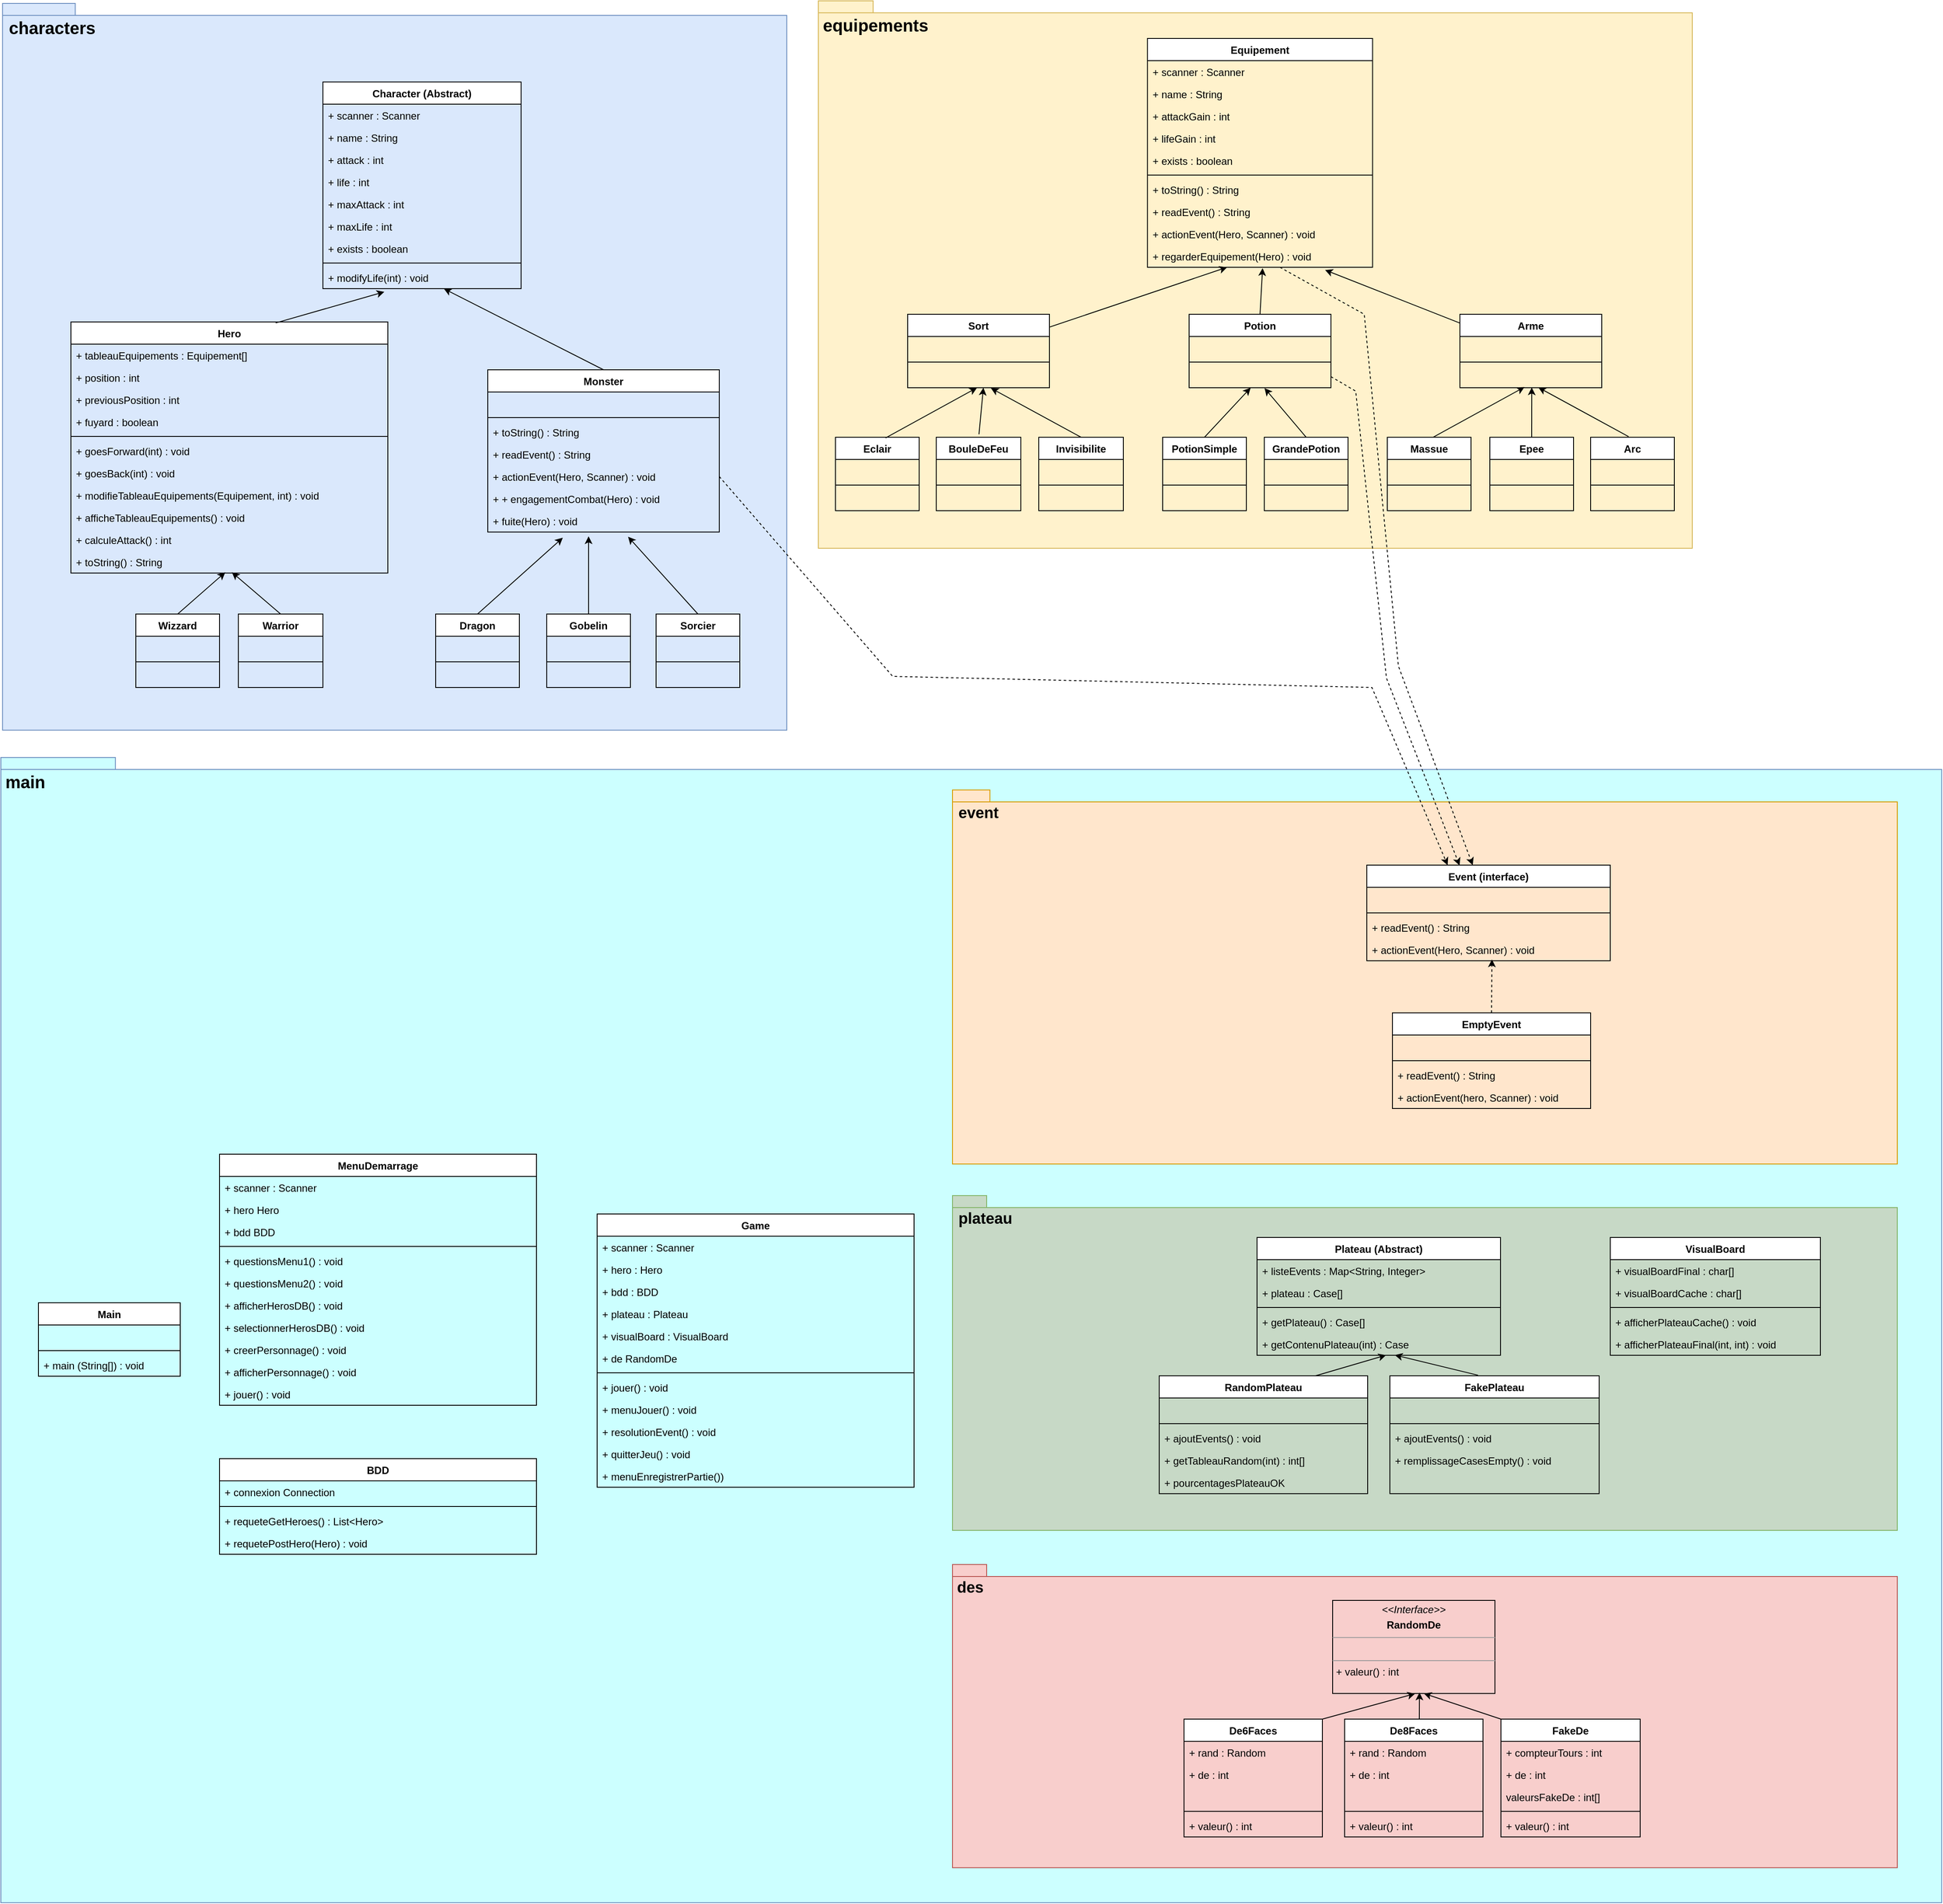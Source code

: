 <mxfile version="18.0.6" type="device"><diagram id="C5RBs43oDa-KdzZeNtuy" name="Page-1"><mxGraphModel dx="3983" dy="2417" grid="0" gridSize="10" guides="1" tooltips="1" connect="1" arrows="1" fold="1" page="0" pageScale="1" pageWidth="827" pageHeight="1169" math="0" shadow="0"><root><mxCell id="WIyWlLk6GJQsqaUBKTNV-0"/><mxCell id="WIyWlLk6GJQsqaUBKTNV-1" parent="WIyWlLk6GJQsqaUBKTNV-0"/><mxCell id="7EM2tg8SNLOvRdNCObyg-192" value="&amp;nbsp;&lt;font style=&quot;font-size: 20px;&quot;&gt;main&lt;/font&gt;" style="shape=folder;fontStyle=1;spacingTop=10;tabWidth=40;tabHeight=14;tabPosition=left;html=1;fillColor=#CCFFFF;verticalAlign=top;align=left;strokeColor=#6c8ebf;" vertex="1" parent="WIyWlLk6GJQsqaUBKTNV-1"><mxGeometry x="-818" y="249" width="2272" height="1341" as="geometry"/></mxCell><mxCell id="7EM2tg8SNLOvRdNCObyg-317" value="&lt;font style=&quot;font-size: 18px;&quot;&gt;&amp;nbsp;plateau&lt;/font&gt;" style="shape=folder;fontStyle=1;spacingTop=10;tabWidth=40;tabHeight=14;tabPosition=left;html=1;fillColor=#C7D9C6;verticalAlign=top;align=left;strokeColor=#82b366;" vertex="1" parent="WIyWlLk6GJQsqaUBKTNV-1"><mxGeometry x="296" y="762" width="1106" height="392" as="geometry"/></mxCell><mxCell id="7EM2tg8SNLOvRdNCObyg-319" value="&lt;font style=&quot;font-size: 18px;&quot;&gt;&amp;nbsp;event&lt;/font&gt;" style="shape=folder;fontStyle=1;spacingTop=10;tabWidth=40;tabHeight=14;tabPosition=left;html=1;fillColor=#ffe6cc;verticalAlign=top;align=left;strokeColor=#d79b00;" vertex="1" parent="WIyWlLk6GJQsqaUBKTNV-1"><mxGeometry x="296" y="287" width="1106" height="438" as="geometry"/></mxCell><mxCell id="7EM2tg8SNLOvRdNCObyg-318" value="&amp;nbsp;&lt;font style=&quot;font-size: 18px;&quot;&gt;des&lt;/font&gt;" style="shape=folder;fontStyle=1;spacingTop=10;tabWidth=40;tabHeight=14;tabPosition=left;html=1;fillColor=#f8cecc;verticalAlign=top;align=left;strokeColor=#b85450;" vertex="1" parent="WIyWlLk6GJQsqaUBKTNV-1"><mxGeometry x="296" y="1194" width="1106" height="355" as="geometry"/></mxCell><mxCell id="7EM2tg8SNLOvRdNCObyg-76" value="&lt;div align=&quot;left&quot;&gt;&lt;font style=&quot;font-size: 20px;&quot;&gt;&amp;nbsp;characters&lt;/font&gt;&lt;/div&gt;" style="shape=folder;fontStyle=1;spacingTop=10;tabWidth=40;tabHeight=14;tabPosition=left;html=1;fillColor=#dae8fc;verticalAlign=top;align=left;strokeColor=#6c8ebf;" vertex="1" parent="WIyWlLk6GJQsqaUBKTNV-1"><mxGeometry x="-816" y="-634" width="918" height="851" as="geometry"/></mxCell><mxCell id="7EM2tg8SNLOvRdNCObyg-123" value="&amp;nbsp;&lt;font style=&quot;font-size: 20px;&quot;&gt;equipements&lt;/font&gt;" style="shape=folder;fontStyle=1;spacingTop=10;tabWidth=40;tabHeight=14;tabPosition=left;html=1;fillColor=#fff2cc;verticalAlign=top;align=left;strokeColor=#d6b656;" vertex="1" parent="WIyWlLk6GJQsqaUBKTNV-1"><mxGeometry x="139" y="-637" width="1023" height="641" as="geometry"/></mxCell><mxCell id="7EM2tg8SNLOvRdNCObyg-6" value="Character (Abstract)" style="swimlane;fontStyle=1;align=center;verticalAlign=top;childLayout=stackLayout;horizontal=1;startSize=26;horizontalStack=0;resizeParent=1;resizeParentMax=0;resizeLast=0;collapsible=1;marginBottom=0;" vertex="1" parent="WIyWlLk6GJQsqaUBKTNV-1"><mxGeometry x="-441" y="-542" width="232" height="242" as="geometry"/></mxCell><mxCell id="7EM2tg8SNLOvRdNCObyg-32" value="+ scanner : Scanner" style="text;strokeColor=none;fillColor=none;align=left;verticalAlign=top;spacingLeft=4;spacingRight=4;overflow=hidden;rotatable=0;points=[[0,0.5],[1,0.5]];portConstraint=eastwest;" vertex="1" parent="7EM2tg8SNLOvRdNCObyg-6"><mxGeometry y="26" width="232" height="26" as="geometry"/></mxCell><mxCell id="7EM2tg8SNLOvRdNCObyg-31" value="+ name : String" style="text;strokeColor=none;fillColor=none;align=left;verticalAlign=top;spacingLeft=4;spacingRight=4;overflow=hidden;rotatable=0;points=[[0,0.5],[1,0.5]];portConstraint=eastwest;" vertex="1" parent="7EM2tg8SNLOvRdNCObyg-6"><mxGeometry y="52" width="232" height="26" as="geometry"/></mxCell><mxCell id="7EM2tg8SNLOvRdNCObyg-7" value="+ attack : int" style="text;strokeColor=none;fillColor=none;align=left;verticalAlign=top;spacingLeft=4;spacingRight=4;overflow=hidden;rotatable=0;points=[[0,0.5],[1,0.5]];portConstraint=eastwest;" vertex="1" parent="7EM2tg8SNLOvRdNCObyg-6"><mxGeometry y="78" width="232" height="26" as="geometry"/></mxCell><mxCell id="7EM2tg8SNLOvRdNCObyg-30" value="+ life : int" style="text;strokeColor=none;fillColor=none;align=left;verticalAlign=top;spacingLeft=4;spacingRight=4;overflow=hidden;rotatable=0;points=[[0,0.5],[1,0.5]];portConstraint=eastwest;" vertex="1" parent="7EM2tg8SNLOvRdNCObyg-6"><mxGeometry y="104" width="232" height="26" as="geometry"/></mxCell><mxCell id="7EM2tg8SNLOvRdNCObyg-29" value="+ maxAttack : int" style="text;strokeColor=none;fillColor=none;align=left;verticalAlign=top;spacingLeft=4;spacingRight=4;overflow=hidden;rotatable=0;points=[[0,0.5],[1,0.5]];portConstraint=eastwest;" vertex="1" parent="7EM2tg8SNLOvRdNCObyg-6"><mxGeometry y="130" width="232" height="26" as="geometry"/></mxCell><mxCell id="7EM2tg8SNLOvRdNCObyg-33" value="+ maxLife : int" style="text;strokeColor=none;fillColor=none;align=left;verticalAlign=top;spacingLeft=4;spacingRight=4;overflow=hidden;rotatable=0;points=[[0,0.5],[1,0.5]];portConstraint=eastwest;" vertex="1" parent="7EM2tg8SNLOvRdNCObyg-6"><mxGeometry y="156" width="232" height="26" as="geometry"/></mxCell><mxCell id="7EM2tg8SNLOvRdNCObyg-34" value="+ exists : boolean" style="text;strokeColor=none;fillColor=none;align=left;verticalAlign=top;spacingLeft=4;spacingRight=4;overflow=hidden;rotatable=0;points=[[0,0.5],[1,0.5]];portConstraint=eastwest;" vertex="1" parent="7EM2tg8SNLOvRdNCObyg-6"><mxGeometry y="182" width="232" height="26" as="geometry"/></mxCell><mxCell id="7EM2tg8SNLOvRdNCObyg-8" value="" style="line;strokeWidth=1;fillColor=none;align=left;verticalAlign=middle;spacingTop=-1;spacingLeft=3;spacingRight=3;rotatable=0;labelPosition=right;points=[];portConstraint=eastwest;" vertex="1" parent="7EM2tg8SNLOvRdNCObyg-6"><mxGeometry y="208" width="232" height="8" as="geometry"/></mxCell><mxCell id="7EM2tg8SNLOvRdNCObyg-9" value="+ modifyLife(int) : void" style="text;strokeColor=none;fillColor=none;align=left;verticalAlign=top;spacingLeft=4;spacingRight=4;overflow=hidden;rotatable=0;points=[[0,0.5],[1,0.5]];portConstraint=eastwest;" vertex="1" parent="7EM2tg8SNLOvRdNCObyg-6"><mxGeometry y="216" width="232" height="26" as="geometry"/></mxCell><mxCell id="7EM2tg8SNLOvRdNCObyg-17" value="Hero" style="swimlane;fontStyle=1;align=center;verticalAlign=top;childLayout=stackLayout;horizontal=1;startSize=26;horizontalStack=0;resizeParent=1;resizeParentMax=0;resizeLast=0;collapsible=1;marginBottom=0;" vertex="1" parent="WIyWlLk6GJQsqaUBKTNV-1"><mxGeometry x="-736" y="-261" width="371" height="294" as="geometry"/></mxCell><mxCell id="7EM2tg8SNLOvRdNCObyg-38" value="+ tableauEquipements : Equipement[]" style="text;strokeColor=none;fillColor=none;align=left;verticalAlign=top;spacingLeft=4;spacingRight=4;overflow=hidden;rotatable=0;points=[[0,0.5],[1,0.5]];portConstraint=eastwest;" vertex="1" parent="7EM2tg8SNLOvRdNCObyg-17"><mxGeometry y="26" width="371" height="26" as="geometry"/></mxCell><mxCell id="7EM2tg8SNLOvRdNCObyg-18" value="+ position : int" style="text;strokeColor=none;fillColor=none;align=left;verticalAlign=top;spacingLeft=4;spacingRight=4;overflow=hidden;rotatable=0;points=[[0,0.5],[1,0.5]];portConstraint=eastwest;" vertex="1" parent="7EM2tg8SNLOvRdNCObyg-17"><mxGeometry y="52" width="371" height="26" as="geometry"/></mxCell><mxCell id="7EM2tg8SNLOvRdNCObyg-37" value="+ previousPosition : int" style="text;strokeColor=none;fillColor=none;align=left;verticalAlign=top;spacingLeft=4;spacingRight=4;overflow=hidden;rotatable=0;points=[[0,0.5],[1,0.5]];portConstraint=eastwest;" vertex="1" parent="7EM2tg8SNLOvRdNCObyg-17"><mxGeometry y="78" width="371" height="26" as="geometry"/></mxCell><mxCell id="7EM2tg8SNLOvRdNCObyg-36" value="+ fuyard : boolean" style="text;strokeColor=none;fillColor=none;align=left;verticalAlign=top;spacingLeft=4;spacingRight=4;overflow=hidden;rotatable=0;points=[[0,0.5],[1,0.5]];portConstraint=eastwest;" vertex="1" parent="7EM2tg8SNLOvRdNCObyg-17"><mxGeometry y="104" width="371" height="26" as="geometry"/></mxCell><mxCell id="7EM2tg8SNLOvRdNCObyg-19" value="" style="line;strokeWidth=1;fillColor=none;align=left;verticalAlign=middle;spacingTop=-1;spacingLeft=3;spacingRight=3;rotatable=0;labelPosition=right;points=[];portConstraint=eastwest;" vertex="1" parent="7EM2tg8SNLOvRdNCObyg-17"><mxGeometry y="130" width="371" height="8" as="geometry"/></mxCell><mxCell id="7EM2tg8SNLOvRdNCObyg-20" value="+ goesForward(int) : void" style="text;strokeColor=none;fillColor=none;align=left;verticalAlign=top;spacingLeft=4;spacingRight=4;overflow=hidden;rotatable=0;points=[[0,0.5],[1,0.5]];portConstraint=eastwest;" vertex="1" parent="7EM2tg8SNLOvRdNCObyg-17"><mxGeometry y="138" width="371" height="26" as="geometry"/></mxCell><mxCell id="7EM2tg8SNLOvRdNCObyg-39" value="+ goesBack(int) : void" style="text;strokeColor=none;fillColor=none;align=left;verticalAlign=top;spacingLeft=4;spacingRight=4;overflow=hidden;rotatable=0;points=[[0,0.5],[1,0.5]];portConstraint=eastwest;" vertex="1" parent="7EM2tg8SNLOvRdNCObyg-17"><mxGeometry y="164" width="371" height="26" as="geometry"/></mxCell><mxCell id="7EM2tg8SNLOvRdNCObyg-41" value="+ modifieTableauEquipements(Equipement, int) : void" style="text;strokeColor=none;fillColor=none;align=left;verticalAlign=top;spacingLeft=4;spacingRight=4;overflow=hidden;rotatable=0;points=[[0,0.5],[1,0.5]];portConstraint=eastwest;" vertex="1" parent="7EM2tg8SNLOvRdNCObyg-17"><mxGeometry y="190" width="371" height="26" as="geometry"/></mxCell><mxCell id="7EM2tg8SNLOvRdNCObyg-40" value="+ afficheTableauEquipements() : void" style="text;strokeColor=none;fillColor=none;align=left;verticalAlign=top;spacingLeft=4;spacingRight=4;overflow=hidden;rotatable=0;points=[[0,0.5],[1,0.5]];portConstraint=eastwest;" vertex="1" parent="7EM2tg8SNLOvRdNCObyg-17"><mxGeometry y="216" width="371" height="26" as="geometry"/></mxCell><mxCell id="7EM2tg8SNLOvRdNCObyg-43" value="+ calculeAttack() : int" style="text;strokeColor=none;fillColor=none;align=left;verticalAlign=top;spacingLeft=4;spacingRight=4;overflow=hidden;rotatable=0;points=[[0,0.5],[1,0.5]];portConstraint=eastwest;" vertex="1" parent="7EM2tg8SNLOvRdNCObyg-17"><mxGeometry y="242" width="371" height="26" as="geometry"/></mxCell><mxCell id="7EM2tg8SNLOvRdNCObyg-44" value="+ toString() : String" style="text;strokeColor=none;fillColor=none;align=left;verticalAlign=top;spacingLeft=4;spacingRight=4;overflow=hidden;rotatable=0;points=[[0,0.5],[1,0.5]];portConstraint=eastwest;" vertex="1" parent="7EM2tg8SNLOvRdNCObyg-17"><mxGeometry y="268" width="371" height="26" as="geometry"/></mxCell><mxCell id="7EM2tg8SNLOvRdNCObyg-21" value="Warrior" style="swimlane;fontStyle=1;align=center;verticalAlign=top;childLayout=stackLayout;horizontal=1;startSize=26;horizontalStack=0;resizeParent=1;resizeParentMax=0;resizeLast=0;collapsible=1;marginBottom=0;" vertex="1" parent="WIyWlLk6GJQsqaUBKTNV-1"><mxGeometry x="-540" y="81" width="99" height="86" as="geometry"/></mxCell><mxCell id="7EM2tg8SNLOvRdNCObyg-22" value=" " style="text;strokeColor=none;fillColor=none;align=left;verticalAlign=top;spacingLeft=4;spacingRight=4;overflow=hidden;rotatable=0;points=[[0,0.5],[1,0.5]];portConstraint=eastwest;" vertex="1" parent="7EM2tg8SNLOvRdNCObyg-21"><mxGeometry y="26" width="99" height="26" as="geometry"/></mxCell><mxCell id="7EM2tg8SNLOvRdNCObyg-23" value="" style="line;strokeWidth=1;fillColor=none;align=left;verticalAlign=middle;spacingTop=-1;spacingLeft=3;spacingRight=3;rotatable=0;labelPosition=right;points=[];portConstraint=eastwest;" vertex="1" parent="7EM2tg8SNLOvRdNCObyg-21"><mxGeometry y="52" width="99" height="8" as="geometry"/></mxCell><mxCell id="7EM2tg8SNLOvRdNCObyg-24" value=" " style="text;strokeColor=none;fillColor=none;align=left;verticalAlign=top;spacingLeft=4;spacingRight=4;overflow=hidden;rotatable=0;points=[[0,0.5],[1,0.5]];portConstraint=eastwest;" vertex="1" parent="7EM2tg8SNLOvRdNCObyg-21"><mxGeometry y="60" width="99" height="26" as="geometry"/></mxCell><mxCell id="7EM2tg8SNLOvRdNCObyg-46" value="Monster" style="swimlane;fontStyle=1;align=center;verticalAlign=top;childLayout=stackLayout;horizontal=1;startSize=26;horizontalStack=0;resizeParent=1;resizeParentMax=0;resizeLast=0;collapsible=1;marginBottom=0;" vertex="1" parent="WIyWlLk6GJQsqaUBKTNV-1"><mxGeometry x="-248" y="-205" width="271" height="190" as="geometry"/></mxCell><mxCell id="7EM2tg8SNLOvRdNCObyg-49" value=" " style="text;strokeColor=none;fillColor=none;align=left;verticalAlign=top;spacingLeft=4;spacingRight=4;overflow=hidden;rotatable=0;points=[[0,0.5],[1,0.5]];portConstraint=eastwest;" vertex="1" parent="7EM2tg8SNLOvRdNCObyg-46"><mxGeometry y="26" width="271" height="26" as="geometry"/></mxCell><mxCell id="7EM2tg8SNLOvRdNCObyg-51" value="" style="line;strokeWidth=1;fillColor=none;align=left;verticalAlign=middle;spacingTop=-1;spacingLeft=3;spacingRight=3;rotatable=0;labelPosition=right;points=[];portConstraint=eastwest;" vertex="1" parent="7EM2tg8SNLOvRdNCObyg-46"><mxGeometry y="52" width="271" height="8" as="geometry"/></mxCell><mxCell id="7EM2tg8SNLOvRdNCObyg-57" value="+ toString() : String" style="text;strokeColor=none;fillColor=none;align=left;verticalAlign=top;spacingLeft=4;spacingRight=4;overflow=hidden;rotatable=0;points=[[0,0.5],[1,0.5]];portConstraint=eastwest;" vertex="1" parent="7EM2tg8SNLOvRdNCObyg-46"><mxGeometry y="60" width="271" height="26" as="geometry"/></mxCell><mxCell id="7EM2tg8SNLOvRdNCObyg-372" value="+ readEvent() : String   " style="text;strokeColor=none;fillColor=none;align=left;verticalAlign=top;spacingLeft=4;spacingRight=4;overflow=hidden;rotatable=0;points=[[0,0.5],[1,0.5]];portConstraint=eastwest;" vertex="1" parent="7EM2tg8SNLOvRdNCObyg-46"><mxGeometry y="86" width="271" height="26" as="geometry"/></mxCell><mxCell id="7EM2tg8SNLOvRdNCObyg-371" value="+ actionEvent(Hero, Scanner) : void" style="text;strokeColor=none;fillColor=none;align=left;verticalAlign=top;spacingLeft=4;spacingRight=4;overflow=hidden;rotatable=0;points=[[0,0.5],[1,0.5]];portConstraint=eastwest;" vertex="1" parent="7EM2tg8SNLOvRdNCObyg-46"><mxGeometry y="112" width="271" height="26" as="geometry"/></mxCell><mxCell id="7EM2tg8SNLOvRdNCObyg-370" value="+ + engagementCombat(Hero) : void" style="text;strokeColor=none;fillColor=none;align=left;verticalAlign=top;spacingLeft=4;spacingRight=4;overflow=hidden;rotatable=0;points=[[0,0.5],[1,0.5]];portConstraint=eastwest;" vertex="1" parent="7EM2tg8SNLOvRdNCObyg-46"><mxGeometry y="138" width="271" height="26" as="geometry"/></mxCell><mxCell id="7EM2tg8SNLOvRdNCObyg-373" value="+ fuite(Hero) : void" style="text;strokeColor=none;fillColor=none;align=left;verticalAlign=top;spacingLeft=4;spacingRight=4;overflow=hidden;rotatable=0;points=[[0,0.5],[1,0.5]];portConstraint=eastwest;" vertex="1" parent="7EM2tg8SNLOvRdNCObyg-46"><mxGeometry y="164" width="271" height="26" as="geometry"/></mxCell><mxCell id="7EM2tg8SNLOvRdNCObyg-58" value="Wizzard" style="swimlane;fontStyle=1;align=center;verticalAlign=top;childLayout=stackLayout;horizontal=1;startSize=26;horizontalStack=0;resizeParent=1;resizeParentMax=0;resizeLast=0;collapsible=1;marginBottom=0;" vertex="1" parent="WIyWlLk6GJQsqaUBKTNV-1"><mxGeometry x="-660" y="81" width="98" height="86" as="geometry"/></mxCell><mxCell id="7EM2tg8SNLOvRdNCObyg-59" value=" " style="text;strokeColor=none;fillColor=none;align=left;verticalAlign=top;spacingLeft=4;spacingRight=4;overflow=hidden;rotatable=0;points=[[0,0.5],[1,0.5]];portConstraint=eastwest;" vertex="1" parent="7EM2tg8SNLOvRdNCObyg-58"><mxGeometry y="26" width="98" height="26" as="geometry"/></mxCell><mxCell id="7EM2tg8SNLOvRdNCObyg-60" value="" style="line;strokeWidth=1;fillColor=none;align=left;verticalAlign=middle;spacingTop=-1;spacingLeft=3;spacingRight=3;rotatable=0;labelPosition=right;points=[];portConstraint=eastwest;" vertex="1" parent="7EM2tg8SNLOvRdNCObyg-58"><mxGeometry y="52" width="98" height="8" as="geometry"/></mxCell><mxCell id="7EM2tg8SNLOvRdNCObyg-61" value=" " style="text;strokeColor=none;fillColor=none;align=left;verticalAlign=top;spacingLeft=4;spacingRight=4;overflow=hidden;rotatable=0;points=[[0,0.5],[1,0.5]];portConstraint=eastwest;" vertex="1" parent="7EM2tg8SNLOvRdNCObyg-58"><mxGeometry y="60" width="98" height="26" as="geometry"/></mxCell><mxCell id="7EM2tg8SNLOvRdNCObyg-62" value="Dragon" style="swimlane;fontStyle=1;align=center;verticalAlign=top;childLayout=stackLayout;horizontal=1;startSize=26;horizontalStack=0;resizeParent=1;resizeParentMax=0;resizeLast=0;collapsible=1;marginBottom=0;" vertex="1" parent="WIyWlLk6GJQsqaUBKTNV-1"><mxGeometry x="-309" y="81" width="98" height="86" as="geometry"/></mxCell><mxCell id="7EM2tg8SNLOvRdNCObyg-63" value=" " style="text;strokeColor=none;fillColor=none;align=left;verticalAlign=top;spacingLeft=4;spacingRight=4;overflow=hidden;rotatable=0;points=[[0,0.5],[1,0.5]];portConstraint=eastwest;" vertex="1" parent="7EM2tg8SNLOvRdNCObyg-62"><mxGeometry y="26" width="98" height="26" as="geometry"/></mxCell><mxCell id="7EM2tg8SNLOvRdNCObyg-64" value="" style="line;strokeWidth=1;fillColor=none;align=left;verticalAlign=middle;spacingTop=-1;spacingLeft=3;spacingRight=3;rotatable=0;labelPosition=right;points=[];portConstraint=eastwest;" vertex="1" parent="7EM2tg8SNLOvRdNCObyg-62"><mxGeometry y="52" width="98" height="8" as="geometry"/></mxCell><mxCell id="7EM2tg8SNLOvRdNCObyg-65" value=" " style="text;strokeColor=none;fillColor=none;align=left;verticalAlign=top;spacingLeft=4;spacingRight=4;overflow=hidden;rotatable=0;points=[[0,0.5],[1,0.5]];portConstraint=eastwest;" vertex="1" parent="7EM2tg8SNLOvRdNCObyg-62"><mxGeometry y="60" width="98" height="26" as="geometry"/></mxCell><mxCell id="7EM2tg8SNLOvRdNCObyg-66" value="Sorcier" style="swimlane;fontStyle=1;align=center;verticalAlign=top;childLayout=stackLayout;horizontal=1;startSize=26;horizontalStack=0;resizeParent=1;resizeParentMax=0;resizeLast=0;collapsible=1;marginBottom=0;" vertex="1" parent="WIyWlLk6GJQsqaUBKTNV-1"><mxGeometry x="-51" y="81" width="98" height="86" as="geometry"/></mxCell><mxCell id="7EM2tg8SNLOvRdNCObyg-67" value=" " style="text;strokeColor=none;fillColor=none;align=left;verticalAlign=top;spacingLeft=4;spacingRight=4;overflow=hidden;rotatable=0;points=[[0,0.5],[1,0.5]];portConstraint=eastwest;" vertex="1" parent="7EM2tg8SNLOvRdNCObyg-66"><mxGeometry y="26" width="98" height="26" as="geometry"/></mxCell><mxCell id="7EM2tg8SNLOvRdNCObyg-68" value="" style="line;strokeWidth=1;fillColor=none;align=left;verticalAlign=middle;spacingTop=-1;spacingLeft=3;spacingRight=3;rotatable=0;labelPosition=right;points=[];portConstraint=eastwest;" vertex="1" parent="7EM2tg8SNLOvRdNCObyg-66"><mxGeometry y="52" width="98" height="8" as="geometry"/></mxCell><mxCell id="7EM2tg8SNLOvRdNCObyg-69" value=" " style="text;strokeColor=none;fillColor=none;align=left;verticalAlign=top;spacingLeft=4;spacingRight=4;overflow=hidden;rotatable=0;points=[[0,0.5],[1,0.5]];portConstraint=eastwest;" vertex="1" parent="7EM2tg8SNLOvRdNCObyg-66"><mxGeometry y="60" width="98" height="26" as="geometry"/></mxCell><mxCell id="7EM2tg8SNLOvRdNCObyg-70" value="Gobelin" style="swimlane;fontStyle=1;align=center;verticalAlign=top;childLayout=stackLayout;horizontal=1;startSize=26;horizontalStack=0;resizeParent=1;resizeParentMax=0;resizeLast=0;collapsible=1;marginBottom=0;" vertex="1" parent="WIyWlLk6GJQsqaUBKTNV-1"><mxGeometry x="-179" y="81" width="98" height="86" as="geometry"/></mxCell><mxCell id="7EM2tg8SNLOvRdNCObyg-71" value=" " style="text;strokeColor=none;fillColor=none;align=left;verticalAlign=top;spacingLeft=4;spacingRight=4;overflow=hidden;rotatable=0;points=[[0,0.5],[1,0.5]];portConstraint=eastwest;" vertex="1" parent="7EM2tg8SNLOvRdNCObyg-70"><mxGeometry y="26" width="98" height="26" as="geometry"/></mxCell><mxCell id="7EM2tg8SNLOvRdNCObyg-72" value="" style="line;strokeWidth=1;fillColor=none;align=left;verticalAlign=middle;spacingTop=-1;spacingLeft=3;spacingRight=3;rotatable=0;labelPosition=right;points=[];portConstraint=eastwest;" vertex="1" parent="7EM2tg8SNLOvRdNCObyg-70"><mxGeometry y="52" width="98" height="8" as="geometry"/></mxCell><mxCell id="7EM2tg8SNLOvRdNCObyg-73" value=" " style="text;strokeColor=none;fillColor=none;align=left;verticalAlign=top;spacingLeft=4;spacingRight=4;overflow=hidden;rotatable=0;points=[[0,0.5],[1,0.5]];portConstraint=eastwest;" vertex="1" parent="7EM2tg8SNLOvRdNCObyg-70"><mxGeometry y="60" width="98" height="26" as="geometry"/></mxCell><mxCell id="7EM2tg8SNLOvRdNCObyg-77" value="Equipement" style="swimlane;fontStyle=1;align=center;verticalAlign=top;childLayout=stackLayout;horizontal=1;startSize=26;horizontalStack=0;resizeParent=1;resizeParentMax=0;resizeLast=0;collapsible=1;marginBottom=0;" vertex="1" parent="WIyWlLk6GJQsqaUBKTNV-1"><mxGeometry x="524.25" y="-593" width="263.5" height="268" as="geometry"/></mxCell><mxCell id="7EM2tg8SNLOvRdNCObyg-78" value="+ scanner : Scanner" style="text;strokeColor=none;fillColor=none;align=left;verticalAlign=top;spacingLeft=4;spacingRight=4;overflow=hidden;rotatable=0;points=[[0,0.5],[1,0.5]];portConstraint=eastwest;" vertex="1" parent="7EM2tg8SNLOvRdNCObyg-77"><mxGeometry y="26" width="263.5" height="26" as="geometry"/></mxCell><mxCell id="7EM2tg8SNLOvRdNCObyg-79" value="+ name : String" style="text;strokeColor=none;fillColor=none;align=left;verticalAlign=top;spacingLeft=4;spacingRight=4;overflow=hidden;rotatable=0;points=[[0,0.5],[1,0.5]];portConstraint=eastwest;" vertex="1" parent="7EM2tg8SNLOvRdNCObyg-77"><mxGeometry y="52" width="263.5" height="26" as="geometry"/></mxCell><mxCell id="7EM2tg8SNLOvRdNCObyg-80" value="+ attackGain : int" style="text;strokeColor=none;fillColor=none;align=left;verticalAlign=top;spacingLeft=4;spacingRight=4;overflow=hidden;rotatable=0;points=[[0,0.5],[1,0.5]];portConstraint=eastwest;" vertex="1" parent="7EM2tg8SNLOvRdNCObyg-77"><mxGeometry y="78" width="263.5" height="26" as="geometry"/></mxCell><mxCell id="7EM2tg8SNLOvRdNCObyg-81" value="+ lifeGain : int" style="text;strokeColor=none;fillColor=none;align=left;verticalAlign=top;spacingLeft=4;spacingRight=4;overflow=hidden;rotatable=0;points=[[0,0.5],[1,0.5]];portConstraint=eastwest;" vertex="1" parent="7EM2tg8SNLOvRdNCObyg-77"><mxGeometry y="104" width="263.5" height="26" as="geometry"/></mxCell><mxCell id="7EM2tg8SNLOvRdNCObyg-84" value="+ exists : boolean" style="text;strokeColor=none;fillColor=none;align=left;verticalAlign=top;spacingLeft=4;spacingRight=4;overflow=hidden;rotatable=0;points=[[0,0.5],[1,0.5]];portConstraint=eastwest;" vertex="1" parent="7EM2tg8SNLOvRdNCObyg-77"><mxGeometry y="130" width="263.5" height="26" as="geometry"/></mxCell><mxCell id="7EM2tg8SNLOvRdNCObyg-85" value="" style="line;strokeWidth=1;fillColor=none;align=left;verticalAlign=middle;spacingTop=-1;spacingLeft=3;spacingRight=3;rotatable=0;labelPosition=right;points=[];portConstraint=eastwest;" vertex="1" parent="7EM2tg8SNLOvRdNCObyg-77"><mxGeometry y="156" width="263.5" height="8" as="geometry"/></mxCell><mxCell id="7EM2tg8SNLOvRdNCObyg-86" value="+ toString() : String" style="text;strokeColor=none;fillColor=none;align=left;verticalAlign=top;spacingLeft=4;spacingRight=4;overflow=hidden;rotatable=0;points=[[0,0.5],[1,0.5]];portConstraint=eastwest;" vertex="1" parent="7EM2tg8SNLOvRdNCObyg-77"><mxGeometry y="164" width="263.5" height="26" as="geometry"/></mxCell><mxCell id="7EM2tg8SNLOvRdNCObyg-375" value="+ readEvent() : String   " style="text;strokeColor=none;fillColor=none;align=left;verticalAlign=top;spacingLeft=4;spacingRight=4;overflow=hidden;rotatable=0;points=[[0,0.5],[1,0.5]];portConstraint=eastwest;" vertex="1" parent="7EM2tg8SNLOvRdNCObyg-77"><mxGeometry y="190" width="263.5" height="26" as="geometry"/></mxCell><mxCell id="7EM2tg8SNLOvRdNCObyg-374" value="+ actionEvent(Hero, Scanner) : void" style="text;strokeColor=none;fillColor=none;align=left;verticalAlign=top;spacingLeft=4;spacingRight=4;overflow=hidden;rotatable=0;points=[[0,0.5],[1,0.5]];portConstraint=eastwest;" vertex="1" parent="7EM2tg8SNLOvRdNCObyg-77"><mxGeometry y="216" width="263.5" height="26" as="geometry"/></mxCell><mxCell id="7EM2tg8SNLOvRdNCObyg-376" value="+ regarderEquipement(Hero) : void" style="text;strokeColor=none;fillColor=none;align=left;verticalAlign=top;spacingLeft=4;spacingRight=4;overflow=hidden;rotatable=0;points=[[0,0.5],[1,0.5]];portConstraint=eastwest;" vertex="1" parent="7EM2tg8SNLOvRdNCObyg-77"><mxGeometry y="242" width="263.5" height="26" as="geometry"/></mxCell><mxCell id="7EM2tg8SNLOvRdNCObyg-99" value="BouleDeFeu" style="swimlane;fontStyle=1;align=center;verticalAlign=top;childLayout=stackLayout;horizontal=1;startSize=26;horizontalStack=0;resizeParent=1;resizeParentMax=0;resizeLast=0;collapsible=1;marginBottom=0;" vertex="1" parent="WIyWlLk6GJQsqaUBKTNV-1"><mxGeometry x="277" y="-126" width="99" height="86" as="geometry"/></mxCell><mxCell id="7EM2tg8SNLOvRdNCObyg-100" value=" " style="text;strokeColor=none;fillColor=none;align=left;verticalAlign=top;spacingLeft=4;spacingRight=4;overflow=hidden;rotatable=0;points=[[0,0.5],[1,0.5]];portConstraint=eastwest;" vertex="1" parent="7EM2tg8SNLOvRdNCObyg-99"><mxGeometry y="26" width="99" height="26" as="geometry"/></mxCell><mxCell id="7EM2tg8SNLOvRdNCObyg-101" value="" style="line;strokeWidth=1;fillColor=none;align=left;verticalAlign=middle;spacingTop=-1;spacingLeft=3;spacingRight=3;rotatable=0;labelPosition=right;points=[];portConstraint=eastwest;" vertex="1" parent="7EM2tg8SNLOvRdNCObyg-99"><mxGeometry y="52" width="99" height="8" as="geometry"/></mxCell><mxCell id="7EM2tg8SNLOvRdNCObyg-102" value=" " style="text;strokeColor=none;fillColor=none;align=left;verticalAlign=top;spacingLeft=4;spacingRight=4;overflow=hidden;rotatable=0;points=[[0,0.5],[1,0.5]];portConstraint=eastwest;" vertex="1" parent="7EM2tg8SNLOvRdNCObyg-99"><mxGeometry y="60" width="99" height="26" as="geometry"/></mxCell><mxCell id="7EM2tg8SNLOvRdNCObyg-103" value="Arme" style="swimlane;fontStyle=1;align=center;verticalAlign=top;childLayout=stackLayout;horizontal=1;startSize=26;horizontalStack=0;resizeParent=1;resizeParentMax=0;resizeLast=0;collapsible=1;marginBottom=0;" vertex="1" parent="WIyWlLk6GJQsqaUBKTNV-1"><mxGeometry x="890" y="-270" width="166" height="86" as="geometry"/></mxCell><mxCell id="7EM2tg8SNLOvRdNCObyg-104" value=" " style="text;strokeColor=none;fillColor=none;align=left;verticalAlign=top;spacingLeft=4;spacingRight=4;overflow=hidden;rotatable=0;points=[[0,0.5],[1,0.5]];portConstraint=eastwest;" vertex="1" parent="7EM2tg8SNLOvRdNCObyg-103"><mxGeometry y="26" width="166" height="26" as="geometry"/></mxCell><mxCell id="7EM2tg8SNLOvRdNCObyg-105" value="" style="line;strokeWidth=1;fillColor=none;align=left;verticalAlign=middle;spacingTop=-1;spacingLeft=3;spacingRight=3;rotatable=0;labelPosition=right;points=[];portConstraint=eastwest;" vertex="1" parent="7EM2tg8SNLOvRdNCObyg-103"><mxGeometry y="52" width="166" height="8" as="geometry"/></mxCell><mxCell id="7EM2tg8SNLOvRdNCObyg-106" value=" " style="text;strokeColor=none;fillColor=none;align=left;verticalAlign=top;spacingLeft=4;spacingRight=4;overflow=hidden;rotatable=0;points=[[0,0.5],[1,0.5]];portConstraint=eastwest;" vertex="1" parent="7EM2tg8SNLOvRdNCObyg-103"><mxGeometry y="60" width="166" height="26" as="geometry"/></mxCell><mxCell id="7EM2tg8SNLOvRdNCObyg-107" value="Eclair" style="swimlane;fontStyle=1;align=center;verticalAlign=top;childLayout=stackLayout;horizontal=1;startSize=26;horizontalStack=0;resizeParent=1;resizeParentMax=0;resizeLast=0;collapsible=1;marginBottom=0;" vertex="1" parent="WIyWlLk6GJQsqaUBKTNV-1"><mxGeometry x="159" y="-126" width="98" height="86" as="geometry"/></mxCell><mxCell id="7EM2tg8SNLOvRdNCObyg-108" value=" " style="text;strokeColor=none;fillColor=none;align=left;verticalAlign=top;spacingLeft=4;spacingRight=4;overflow=hidden;rotatable=0;points=[[0,0.5],[1,0.5]];portConstraint=eastwest;" vertex="1" parent="7EM2tg8SNLOvRdNCObyg-107"><mxGeometry y="26" width="98" height="26" as="geometry"/></mxCell><mxCell id="7EM2tg8SNLOvRdNCObyg-109" value="" style="line;strokeWidth=1;fillColor=none;align=left;verticalAlign=middle;spacingTop=-1;spacingLeft=3;spacingRight=3;rotatable=0;labelPosition=right;points=[];portConstraint=eastwest;" vertex="1" parent="7EM2tg8SNLOvRdNCObyg-107"><mxGeometry y="52" width="98" height="8" as="geometry"/></mxCell><mxCell id="7EM2tg8SNLOvRdNCObyg-110" value=" " style="text;strokeColor=none;fillColor=none;align=left;verticalAlign=top;spacingLeft=4;spacingRight=4;overflow=hidden;rotatable=0;points=[[0,0.5],[1,0.5]];portConstraint=eastwest;" vertex="1" parent="7EM2tg8SNLOvRdNCObyg-107"><mxGeometry y="60" width="98" height="26" as="geometry"/></mxCell><mxCell id="7EM2tg8SNLOvRdNCObyg-111" value="PotionSimple" style="swimlane;fontStyle=1;align=center;verticalAlign=top;childLayout=stackLayout;horizontal=1;startSize=26;horizontalStack=0;resizeParent=1;resizeParentMax=0;resizeLast=0;collapsible=1;marginBottom=0;" vertex="1" parent="WIyWlLk6GJQsqaUBKTNV-1"><mxGeometry x="542" y="-126" width="98" height="86" as="geometry"/></mxCell><mxCell id="7EM2tg8SNLOvRdNCObyg-112" value=" " style="text;strokeColor=none;fillColor=none;align=left;verticalAlign=top;spacingLeft=4;spacingRight=4;overflow=hidden;rotatable=0;points=[[0,0.5],[1,0.5]];portConstraint=eastwest;" vertex="1" parent="7EM2tg8SNLOvRdNCObyg-111"><mxGeometry y="26" width="98" height="26" as="geometry"/></mxCell><mxCell id="7EM2tg8SNLOvRdNCObyg-113" value="" style="line;strokeWidth=1;fillColor=none;align=left;verticalAlign=middle;spacingTop=-1;spacingLeft=3;spacingRight=3;rotatable=0;labelPosition=right;points=[];portConstraint=eastwest;" vertex="1" parent="7EM2tg8SNLOvRdNCObyg-111"><mxGeometry y="52" width="98" height="8" as="geometry"/></mxCell><mxCell id="7EM2tg8SNLOvRdNCObyg-114" value=" " style="text;strokeColor=none;fillColor=none;align=left;verticalAlign=top;spacingLeft=4;spacingRight=4;overflow=hidden;rotatable=0;points=[[0,0.5],[1,0.5]];portConstraint=eastwest;" vertex="1" parent="7EM2tg8SNLOvRdNCObyg-111"><mxGeometry y="60" width="98" height="26" as="geometry"/></mxCell><mxCell id="7EM2tg8SNLOvRdNCObyg-115" value="Massue" style="swimlane;fontStyle=1;align=center;verticalAlign=top;childLayout=stackLayout;horizontal=1;startSize=26;horizontalStack=0;resizeParent=1;resizeParentMax=0;resizeLast=0;collapsible=1;marginBottom=0;" vertex="1" parent="WIyWlLk6GJQsqaUBKTNV-1"><mxGeometry x="805" y="-126" width="98" height="86" as="geometry"/></mxCell><mxCell id="7EM2tg8SNLOvRdNCObyg-116" value=" " style="text;strokeColor=none;fillColor=none;align=left;verticalAlign=top;spacingLeft=4;spacingRight=4;overflow=hidden;rotatable=0;points=[[0,0.5],[1,0.5]];portConstraint=eastwest;" vertex="1" parent="7EM2tg8SNLOvRdNCObyg-115"><mxGeometry y="26" width="98" height="26" as="geometry"/></mxCell><mxCell id="7EM2tg8SNLOvRdNCObyg-117" value="" style="line;strokeWidth=1;fillColor=none;align=left;verticalAlign=middle;spacingTop=-1;spacingLeft=3;spacingRight=3;rotatable=0;labelPosition=right;points=[];portConstraint=eastwest;" vertex="1" parent="7EM2tg8SNLOvRdNCObyg-115"><mxGeometry y="52" width="98" height="8" as="geometry"/></mxCell><mxCell id="7EM2tg8SNLOvRdNCObyg-118" value=" " style="text;strokeColor=none;fillColor=none;align=left;verticalAlign=top;spacingLeft=4;spacingRight=4;overflow=hidden;rotatable=0;points=[[0,0.5],[1,0.5]];portConstraint=eastwest;" vertex="1" parent="7EM2tg8SNLOvRdNCObyg-115"><mxGeometry y="60" width="98" height="26" as="geometry"/></mxCell><mxCell id="7EM2tg8SNLOvRdNCObyg-119" value="GrandePotion" style="swimlane;fontStyle=1;align=center;verticalAlign=top;childLayout=stackLayout;horizontal=1;startSize=26;horizontalStack=0;resizeParent=1;resizeParentMax=0;resizeLast=0;collapsible=1;marginBottom=0;" vertex="1" parent="WIyWlLk6GJQsqaUBKTNV-1"><mxGeometry x="661" y="-126" width="98" height="86" as="geometry"/></mxCell><mxCell id="7EM2tg8SNLOvRdNCObyg-120" value=" " style="text;strokeColor=none;fillColor=none;align=left;verticalAlign=top;spacingLeft=4;spacingRight=4;overflow=hidden;rotatable=0;points=[[0,0.5],[1,0.5]];portConstraint=eastwest;" vertex="1" parent="7EM2tg8SNLOvRdNCObyg-119"><mxGeometry y="26" width="98" height="26" as="geometry"/></mxCell><mxCell id="7EM2tg8SNLOvRdNCObyg-121" value="" style="line;strokeWidth=1;fillColor=none;align=left;verticalAlign=middle;spacingTop=-1;spacingLeft=3;spacingRight=3;rotatable=0;labelPosition=right;points=[];portConstraint=eastwest;" vertex="1" parent="7EM2tg8SNLOvRdNCObyg-119"><mxGeometry y="52" width="98" height="8" as="geometry"/></mxCell><mxCell id="7EM2tg8SNLOvRdNCObyg-122" value=" " style="text;strokeColor=none;fillColor=none;align=left;verticalAlign=top;spacingLeft=4;spacingRight=4;overflow=hidden;rotatable=0;points=[[0,0.5],[1,0.5]];portConstraint=eastwest;" vertex="1" parent="7EM2tg8SNLOvRdNCObyg-119"><mxGeometry y="60" width="98" height="26" as="geometry"/></mxCell><mxCell id="7EM2tg8SNLOvRdNCObyg-124" value="Sort" style="swimlane;fontStyle=1;align=center;verticalAlign=top;childLayout=stackLayout;horizontal=1;startSize=26;horizontalStack=0;resizeParent=1;resizeParentMax=0;resizeLast=0;collapsible=1;marginBottom=0;" vertex="1" parent="WIyWlLk6GJQsqaUBKTNV-1"><mxGeometry x="243.5" y="-270" width="166" height="86" as="geometry"/></mxCell><mxCell id="7EM2tg8SNLOvRdNCObyg-125" value=" " style="text;strokeColor=none;fillColor=none;align=left;verticalAlign=top;spacingLeft=4;spacingRight=4;overflow=hidden;rotatable=0;points=[[0,0.5],[1,0.5]];portConstraint=eastwest;" vertex="1" parent="7EM2tg8SNLOvRdNCObyg-124"><mxGeometry y="26" width="166" height="26" as="geometry"/></mxCell><mxCell id="7EM2tg8SNLOvRdNCObyg-126" value="" style="line;strokeWidth=1;fillColor=none;align=left;verticalAlign=middle;spacingTop=-1;spacingLeft=3;spacingRight=3;rotatable=0;labelPosition=right;points=[];portConstraint=eastwest;" vertex="1" parent="7EM2tg8SNLOvRdNCObyg-124"><mxGeometry y="52" width="166" height="8" as="geometry"/></mxCell><mxCell id="7EM2tg8SNLOvRdNCObyg-127" value=" " style="text;strokeColor=none;fillColor=none;align=left;verticalAlign=top;spacingLeft=4;spacingRight=4;overflow=hidden;rotatable=0;points=[[0,0.5],[1,0.5]];portConstraint=eastwest;" vertex="1" parent="7EM2tg8SNLOvRdNCObyg-124"><mxGeometry y="60" width="166" height="26" as="geometry"/></mxCell><mxCell id="7EM2tg8SNLOvRdNCObyg-128" value="Potion" style="swimlane;fontStyle=1;align=center;verticalAlign=top;childLayout=stackLayout;horizontal=1;startSize=26;horizontalStack=0;resizeParent=1;resizeParentMax=0;resizeLast=0;collapsible=1;marginBottom=0;" vertex="1" parent="WIyWlLk6GJQsqaUBKTNV-1"><mxGeometry x="573" y="-270" width="166" height="86" as="geometry"/></mxCell><mxCell id="7EM2tg8SNLOvRdNCObyg-129" value=" " style="text;strokeColor=none;fillColor=none;align=left;verticalAlign=top;spacingLeft=4;spacingRight=4;overflow=hidden;rotatable=0;points=[[0,0.5],[1,0.5]];portConstraint=eastwest;" vertex="1" parent="7EM2tg8SNLOvRdNCObyg-128"><mxGeometry y="26" width="166" height="26" as="geometry"/></mxCell><mxCell id="7EM2tg8SNLOvRdNCObyg-130" value="" style="line;strokeWidth=1;fillColor=none;align=left;verticalAlign=middle;spacingTop=-1;spacingLeft=3;spacingRight=3;rotatable=0;labelPosition=right;points=[];portConstraint=eastwest;" vertex="1" parent="7EM2tg8SNLOvRdNCObyg-128"><mxGeometry y="52" width="166" height="8" as="geometry"/></mxCell><mxCell id="7EM2tg8SNLOvRdNCObyg-131" value=" " style="text;strokeColor=none;fillColor=none;align=left;verticalAlign=top;spacingLeft=4;spacingRight=4;overflow=hidden;rotatable=0;points=[[0,0.5],[1,0.5]];portConstraint=eastwest;" vertex="1" parent="7EM2tg8SNLOvRdNCObyg-128"><mxGeometry y="60" width="166" height="26" as="geometry"/></mxCell><mxCell id="7EM2tg8SNLOvRdNCObyg-133" value="Epee" style="swimlane;fontStyle=1;align=center;verticalAlign=top;childLayout=stackLayout;horizontal=1;startSize=26;horizontalStack=0;resizeParent=1;resizeParentMax=0;resizeLast=0;collapsible=1;marginBottom=0;" vertex="1" parent="WIyWlLk6GJQsqaUBKTNV-1"><mxGeometry x="925" y="-126" width="98" height="86" as="geometry"/></mxCell><mxCell id="7EM2tg8SNLOvRdNCObyg-134" value=" " style="text;strokeColor=none;fillColor=none;align=left;verticalAlign=top;spacingLeft=4;spacingRight=4;overflow=hidden;rotatable=0;points=[[0,0.5],[1,0.5]];portConstraint=eastwest;" vertex="1" parent="7EM2tg8SNLOvRdNCObyg-133"><mxGeometry y="26" width="98" height="26" as="geometry"/></mxCell><mxCell id="7EM2tg8SNLOvRdNCObyg-135" value="" style="line;strokeWidth=1;fillColor=none;align=left;verticalAlign=middle;spacingTop=-1;spacingLeft=3;spacingRight=3;rotatable=0;labelPosition=right;points=[];portConstraint=eastwest;" vertex="1" parent="7EM2tg8SNLOvRdNCObyg-133"><mxGeometry y="52" width="98" height="8" as="geometry"/></mxCell><mxCell id="7EM2tg8SNLOvRdNCObyg-136" value=" " style="text;strokeColor=none;fillColor=none;align=left;verticalAlign=top;spacingLeft=4;spacingRight=4;overflow=hidden;rotatable=0;points=[[0,0.5],[1,0.5]];portConstraint=eastwest;" vertex="1" parent="7EM2tg8SNLOvRdNCObyg-133"><mxGeometry y="60" width="98" height="26" as="geometry"/></mxCell><mxCell id="7EM2tg8SNLOvRdNCObyg-137" value="Arc" style="swimlane;fontStyle=1;align=center;verticalAlign=top;childLayout=stackLayout;horizontal=1;startSize=26;horizontalStack=0;resizeParent=1;resizeParentMax=0;resizeLast=0;collapsible=1;marginBottom=0;" vertex="1" parent="WIyWlLk6GJQsqaUBKTNV-1"><mxGeometry x="1043" y="-126" width="98" height="86" as="geometry"/></mxCell><mxCell id="7EM2tg8SNLOvRdNCObyg-138" value=" " style="text;strokeColor=none;fillColor=none;align=left;verticalAlign=top;spacingLeft=4;spacingRight=4;overflow=hidden;rotatable=0;points=[[0,0.5],[1,0.5]];portConstraint=eastwest;" vertex="1" parent="7EM2tg8SNLOvRdNCObyg-137"><mxGeometry y="26" width="98" height="26" as="geometry"/></mxCell><mxCell id="7EM2tg8SNLOvRdNCObyg-139" value="" style="line;strokeWidth=1;fillColor=none;align=left;verticalAlign=middle;spacingTop=-1;spacingLeft=3;spacingRight=3;rotatable=0;labelPosition=right;points=[];portConstraint=eastwest;" vertex="1" parent="7EM2tg8SNLOvRdNCObyg-137"><mxGeometry y="52" width="98" height="8" as="geometry"/></mxCell><mxCell id="7EM2tg8SNLOvRdNCObyg-140" value=" " style="text;strokeColor=none;fillColor=none;align=left;verticalAlign=top;spacingLeft=4;spacingRight=4;overflow=hidden;rotatable=0;points=[[0,0.5],[1,0.5]];portConstraint=eastwest;" vertex="1" parent="7EM2tg8SNLOvRdNCObyg-137"><mxGeometry y="60" width="98" height="26" as="geometry"/></mxCell><mxCell id="7EM2tg8SNLOvRdNCObyg-141" value="Invisibilite" style="swimlane;fontStyle=1;align=center;verticalAlign=top;childLayout=stackLayout;horizontal=1;startSize=26;horizontalStack=0;resizeParent=1;resizeParentMax=0;resizeLast=0;collapsible=1;marginBottom=0;" vertex="1" parent="WIyWlLk6GJQsqaUBKTNV-1"><mxGeometry x="397" y="-126" width="99" height="86" as="geometry"/></mxCell><mxCell id="7EM2tg8SNLOvRdNCObyg-142" value=" " style="text;strokeColor=none;fillColor=none;align=left;verticalAlign=top;spacingLeft=4;spacingRight=4;overflow=hidden;rotatable=0;points=[[0,0.5],[1,0.5]];portConstraint=eastwest;" vertex="1" parent="7EM2tg8SNLOvRdNCObyg-141"><mxGeometry y="26" width="99" height="26" as="geometry"/></mxCell><mxCell id="7EM2tg8SNLOvRdNCObyg-143" value="" style="line;strokeWidth=1;fillColor=none;align=left;verticalAlign=middle;spacingTop=-1;spacingLeft=3;spacingRight=3;rotatable=0;labelPosition=right;points=[];portConstraint=eastwest;" vertex="1" parent="7EM2tg8SNLOvRdNCObyg-141"><mxGeometry y="52" width="99" height="8" as="geometry"/></mxCell><mxCell id="7EM2tg8SNLOvRdNCObyg-144" value=" " style="text;strokeColor=none;fillColor=none;align=left;verticalAlign=top;spacingLeft=4;spacingRight=4;overflow=hidden;rotatable=0;points=[[0,0.5],[1,0.5]];portConstraint=eastwest;" vertex="1" parent="7EM2tg8SNLOvRdNCObyg-141"><mxGeometry y="60" width="99" height="26" as="geometry"/></mxCell><mxCell id="7EM2tg8SNLOvRdNCObyg-146" value="Plateau (Abstract)" style="swimlane;fontStyle=1;align=center;verticalAlign=top;childLayout=stackLayout;horizontal=1;startSize=26;horizontalStack=0;resizeParent=1;resizeParentMax=0;resizeLast=0;collapsible=1;marginBottom=0;" vertex="1" parent="WIyWlLk6GJQsqaUBKTNV-1"><mxGeometry x="652.5" y="811" width="285" height="138" as="geometry"/></mxCell><mxCell id="7EM2tg8SNLOvRdNCObyg-147" value="+ listeEvents : Map&lt;String, Integer&gt;" style="text;strokeColor=none;fillColor=none;align=left;verticalAlign=top;spacingLeft=4;spacingRight=4;overflow=hidden;rotatable=0;points=[[0,0.5],[1,0.5]];portConstraint=eastwest;" vertex="1" parent="7EM2tg8SNLOvRdNCObyg-146"><mxGeometry y="26" width="285" height="26" as="geometry"/></mxCell><mxCell id="7EM2tg8SNLOvRdNCObyg-148" value="+ plateau : Case[]" style="text;strokeColor=none;fillColor=none;align=left;verticalAlign=top;spacingLeft=4;spacingRight=4;overflow=hidden;rotatable=0;points=[[0,0.5],[1,0.5]];portConstraint=eastwest;" vertex="1" parent="7EM2tg8SNLOvRdNCObyg-146"><mxGeometry y="52" width="285" height="26" as="geometry"/></mxCell><mxCell id="7EM2tg8SNLOvRdNCObyg-154" value="" style="line;strokeWidth=1;fillColor=none;align=left;verticalAlign=middle;spacingTop=-1;spacingLeft=3;spacingRight=3;rotatable=0;labelPosition=right;points=[];portConstraint=eastwest;" vertex="1" parent="7EM2tg8SNLOvRdNCObyg-146"><mxGeometry y="78" width="285" height="8" as="geometry"/></mxCell><mxCell id="7EM2tg8SNLOvRdNCObyg-155" value="+ getPlateau() : Case[]" style="text;strokeColor=none;fillColor=none;align=left;verticalAlign=top;spacingLeft=4;spacingRight=4;overflow=hidden;rotatable=0;points=[[0,0.5],[1,0.5]];portConstraint=eastwest;" vertex="1" parent="7EM2tg8SNLOvRdNCObyg-146"><mxGeometry y="86" width="285" height="26" as="geometry"/></mxCell><mxCell id="7EM2tg8SNLOvRdNCObyg-240" value="+ getContenuPlateau(int) : Case" style="text;strokeColor=none;fillColor=none;align=left;verticalAlign=top;spacingLeft=4;spacingRight=4;overflow=hidden;rotatable=0;points=[[0,0.5],[1,0.5]];portConstraint=eastwest;" vertex="1" parent="7EM2tg8SNLOvRdNCObyg-146"><mxGeometry y="112" width="285" height="26" as="geometry"/></mxCell><mxCell id="7EM2tg8SNLOvRdNCObyg-156" value="MenuDemarrage" style="swimlane;fontStyle=1;align=center;verticalAlign=top;childLayout=stackLayout;horizontal=1;startSize=26;horizontalStack=0;resizeParent=1;resizeParentMax=0;resizeLast=0;collapsible=1;marginBottom=0;" vertex="1" parent="WIyWlLk6GJQsqaUBKTNV-1"><mxGeometry x="-562" y="713.5" width="371" height="294" as="geometry"/></mxCell><mxCell id="7EM2tg8SNLOvRdNCObyg-157" value="+ scanner : Scanner" style="text;strokeColor=none;fillColor=none;align=left;verticalAlign=top;spacingLeft=4;spacingRight=4;overflow=hidden;rotatable=0;points=[[0,0.5],[1,0.5]];portConstraint=eastwest;" vertex="1" parent="7EM2tg8SNLOvRdNCObyg-156"><mxGeometry y="26" width="371" height="26" as="geometry"/></mxCell><mxCell id="7EM2tg8SNLOvRdNCObyg-158" value="+ hero Hero" style="text;strokeColor=none;fillColor=none;align=left;verticalAlign=top;spacingLeft=4;spacingRight=4;overflow=hidden;rotatable=0;points=[[0,0.5],[1,0.5]];portConstraint=eastwest;" vertex="1" parent="7EM2tg8SNLOvRdNCObyg-156"><mxGeometry y="52" width="371" height="26" as="geometry"/></mxCell><mxCell id="7EM2tg8SNLOvRdNCObyg-159" value="+ bdd BDD" style="text;strokeColor=none;fillColor=none;align=left;verticalAlign=top;spacingLeft=4;spacingRight=4;overflow=hidden;rotatable=0;points=[[0,0.5],[1,0.5]];portConstraint=eastwest;" vertex="1" parent="7EM2tg8SNLOvRdNCObyg-156"><mxGeometry y="78" width="371" height="26" as="geometry"/></mxCell><mxCell id="7EM2tg8SNLOvRdNCObyg-161" value="" style="line;strokeWidth=1;fillColor=none;align=left;verticalAlign=middle;spacingTop=-1;spacingLeft=3;spacingRight=3;rotatable=0;labelPosition=right;points=[];portConstraint=eastwest;" vertex="1" parent="7EM2tg8SNLOvRdNCObyg-156"><mxGeometry y="104" width="371" height="8" as="geometry"/></mxCell><mxCell id="7EM2tg8SNLOvRdNCObyg-162" value="+ questionsMenu1() : void" style="text;strokeColor=none;fillColor=none;align=left;verticalAlign=top;spacingLeft=4;spacingRight=4;overflow=hidden;rotatable=0;points=[[0,0.5],[1,0.5]];portConstraint=eastwest;" vertex="1" parent="7EM2tg8SNLOvRdNCObyg-156"><mxGeometry y="112" width="371" height="26" as="geometry"/></mxCell><mxCell id="7EM2tg8SNLOvRdNCObyg-163" value="+ questionsMenu2() : void" style="text;strokeColor=none;fillColor=none;align=left;verticalAlign=top;spacingLeft=4;spacingRight=4;overflow=hidden;rotatable=0;points=[[0,0.5],[1,0.5]];portConstraint=eastwest;" vertex="1" parent="7EM2tg8SNLOvRdNCObyg-156"><mxGeometry y="138" width="371" height="26" as="geometry"/></mxCell><mxCell id="7EM2tg8SNLOvRdNCObyg-164" value="+ afficherHerosDB() : void" style="text;strokeColor=none;fillColor=none;align=left;verticalAlign=top;spacingLeft=4;spacingRight=4;overflow=hidden;rotatable=0;points=[[0,0.5],[1,0.5]];portConstraint=eastwest;" vertex="1" parent="7EM2tg8SNLOvRdNCObyg-156"><mxGeometry y="164" width="371" height="26" as="geometry"/></mxCell><mxCell id="7EM2tg8SNLOvRdNCObyg-165" value="+ selectionnerHerosDB() : void" style="text;strokeColor=none;fillColor=none;align=left;verticalAlign=top;spacingLeft=4;spacingRight=4;overflow=hidden;rotatable=0;points=[[0,0.5],[1,0.5]];portConstraint=eastwest;" vertex="1" parent="7EM2tg8SNLOvRdNCObyg-156"><mxGeometry y="190" width="371" height="26" as="geometry"/></mxCell><mxCell id="7EM2tg8SNLOvRdNCObyg-166" value="+ creerPersonnage() : void" style="text;strokeColor=none;fillColor=none;align=left;verticalAlign=top;spacingLeft=4;spacingRight=4;overflow=hidden;rotatable=0;points=[[0,0.5],[1,0.5]];portConstraint=eastwest;" vertex="1" parent="7EM2tg8SNLOvRdNCObyg-156"><mxGeometry y="216" width="371" height="26" as="geometry"/></mxCell><mxCell id="7EM2tg8SNLOvRdNCObyg-167" value="+ afficherPersonnage() : void" style="text;strokeColor=none;fillColor=none;align=left;verticalAlign=top;spacingLeft=4;spacingRight=4;overflow=hidden;rotatable=0;points=[[0,0.5],[1,0.5]];portConstraint=eastwest;" vertex="1" parent="7EM2tg8SNLOvRdNCObyg-156"><mxGeometry y="242" width="371" height="26" as="geometry"/></mxCell><mxCell id="7EM2tg8SNLOvRdNCObyg-193" value="+ jouer() : void" style="text;strokeColor=none;fillColor=none;align=left;verticalAlign=top;spacingLeft=4;spacingRight=4;overflow=hidden;rotatable=0;points=[[0,0.5],[1,0.5]];portConstraint=eastwest;" vertex="1" parent="7EM2tg8SNLOvRdNCObyg-156"><mxGeometry y="268" width="371" height="26" as="geometry"/></mxCell><mxCell id="7EM2tg8SNLOvRdNCObyg-172" value="Main" style="swimlane;fontStyle=1;align=center;verticalAlign=top;childLayout=stackLayout;horizontal=1;startSize=26;horizontalStack=0;resizeParent=1;resizeParentMax=0;resizeLast=0;collapsible=1;marginBottom=0;" vertex="1" parent="WIyWlLk6GJQsqaUBKTNV-1"><mxGeometry x="-774" y="887.5" width="166" height="86" as="geometry"/></mxCell><mxCell id="7EM2tg8SNLOvRdNCObyg-173" value=" " style="text;strokeColor=none;fillColor=none;align=left;verticalAlign=top;spacingLeft=4;spacingRight=4;overflow=hidden;rotatable=0;points=[[0,0.5],[1,0.5]];portConstraint=eastwest;" vertex="1" parent="7EM2tg8SNLOvRdNCObyg-172"><mxGeometry y="26" width="166" height="26" as="geometry"/></mxCell><mxCell id="7EM2tg8SNLOvRdNCObyg-174" value="" style="line;strokeWidth=1;fillColor=none;align=left;verticalAlign=middle;spacingTop=-1;spacingLeft=3;spacingRight=3;rotatable=0;labelPosition=right;points=[];portConstraint=eastwest;" vertex="1" parent="7EM2tg8SNLOvRdNCObyg-172"><mxGeometry y="52" width="166" height="8" as="geometry"/></mxCell><mxCell id="7EM2tg8SNLOvRdNCObyg-175" value="+ main (String[]) : void" style="text;strokeColor=none;fillColor=none;align=left;verticalAlign=top;spacingLeft=4;spacingRight=4;overflow=hidden;rotatable=0;points=[[0,0.5],[1,0.5]];portConstraint=eastwest;" vertex="1" parent="7EM2tg8SNLOvRdNCObyg-172"><mxGeometry y="60" width="166" height="26" as="geometry"/></mxCell><mxCell id="7EM2tg8SNLOvRdNCObyg-180" value="De6Faces" style="swimlane;fontStyle=1;align=center;verticalAlign=top;childLayout=stackLayout;horizontal=1;startSize=26;horizontalStack=0;resizeParent=1;resizeParentMax=0;resizeLast=0;collapsible=1;marginBottom=0;" vertex="1" parent="WIyWlLk6GJQsqaUBKTNV-1"><mxGeometry x="567" y="1375" width="162" height="138" as="geometry"/></mxCell><mxCell id="7EM2tg8SNLOvRdNCObyg-181" value="+ rand : Random" style="text;strokeColor=none;fillColor=none;align=left;verticalAlign=top;spacingLeft=4;spacingRight=4;overflow=hidden;rotatable=0;points=[[0,0.5],[1,0.5]];portConstraint=eastwest;" vertex="1" parent="7EM2tg8SNLOvRdNCObyg-180"><mxGeometry y="26" width="162" height="26" as="geometry"/></mxCell><mxCell id="7EM2tg8SNLOvRdNCObyg-234" value="+ de : int" style="text;strokeColor=none;fillColor=none;align=left;verticalAlign=top;spacingLeft=4;spacingRight=4;overflow=hidden;rotatable=0;points=[[0,0.5],[1,0.5]];portConstraint=eastwest;" vertex="1" parent="7EM2tg8SNLOvRdNCObyg-180"><mxGeometry y="52" width="162" height="26" as="geometry"/></mxCell><mxCell id="7EM2tg8SNLOvRdNCObyg-239" style="text;strokeColor=none;fillColor=none;align=left;verticalAlign=top;spacingLeft=4;spacingRight=4;overflow=hidden;rotatable=0;points=[[0,0.5],[1,0.5]];portConstraint=eastwest;" vertex="1" parent="7EM2tg8SNLOvRdNCObyg-180"><mxGeometry y="78" width="162" height="26" as="geometry"/></mxCell><mxCell id="7EM2tg8SNLOvRdNCObyg-182" value="" style="line;strokeWidth=1;fillColor=none;align=left;verticalAlign=middle;spacingTop=-1;spacingLeft=3;spacingRight=3;rotatable=0;labelPosition=right;points=[];portConstraint=eastwest;" vertex="1" parent="7EM2tg8SNLOvRdNCObyg-180"><mxGeometry y="104" width="162" height="8" as="geometry"/></mxCell><mxCell id="7EM2tg8SNLOvRdNCObyg-183" value="+ valeur() : int" style="text;strokeColor=none;fillColor=none;align=left;verticalAlign=top;spacingLeft=4;spacingRight=4;overflow=hidden;rotatable=0;points=[[0,0.5],[1,0.5]];portConstraint=eastwest;" vertex="1" parent="7EM2tg8SNLOvRdNCObyg-180"><mxGeometry y="112" width="162" height="26" as="geometry"/></mxCell><mxCell id="7EM2tg8SNLOvRdNCObyg-194" value="BDD" style="swimlane;fontStyle=1;align=center;verticalAlign=top;childLayout=stackLayout;horizontal=1;startSize=26;horizontalStack=0;resizeParent=1;resizeParentMax=0;resizeLast=0;collapsible=1;marginBottom=0;" vertex="1" parent="WIyWlLk6GJQsqaUBKTNV-1"><mxGeometry x="-562" y="1070" width="371" height="112" as="geometry"/></mxCell><mxCell id="7EM2tg8SNLOvRdNCObyg-195" value="+ connexion Connection" style="text;strokeColor=none;fillColor=none;align=left;verticalAlign=top;spacingLeft=4;spacingRight=4;overflow=hidden;rotatable=0;points=[[0,0.5],[1,0.5]];portConstraint=eastwest;" vertex="1" parent="7EM2tg8SNLOvRdNCObyg-194"><mxGeometry y="26" width="371" height="26" as="geometry"/></mxCell><mxCell id="7EM2tg8SNLOvRdNCObyg-198" value="" style="line;strokeWidth=1;fillColor=none;align=left;verticalAlign=middle;spacingTop=-1;spacingLeft=3;spacingRight=3;rotatable=0;labelPosition=right;points=[];portConstraint=eastwest;" vertex="1" parent="7EM2tg8SNLOvRdNCObyg-194"><mxGeometry y="52" width="371" height="8" as="geometry"/></mxCell><mxCell id="7EM2tg8SNLOvRdNCObyg-199" value="+ requeteGetHeroes() : List&lt;Hero&gt;" style="text;strokeColor=none;fillColor=none;align=left;verticalAlign=top;spacingLeft=4;spacingRight=4;overflow=hidden;rotatable=0;points=[[0,0.5],[1,0.5]];portConstraint=eastwest;" vertex="1" parent="7EM2tg8SNLOvRdNCObyg-194"><mxGeometry y="60" width="371" height="26" as="geometry"/></mxCell><mxCell id="7EM2tg8SNLOvRdNCObyg-200" value="+ requetePostHero(Hero) : void" style="text;strokeColor=none;fillColor=none;align=left;verticalAlign=top;spacingLeft=4;spacingRight=4;overflow=hidden;rotatable=0;points=[[0,0.5],[1,0.5]];portConstraint=eastwest;" vertex="1" parent="7EM2tg8SNLOvRdNCObyg-194"><mxGeometry y="86" width="371" height="26" as="geometry"/></mxCell><mxCell id="7EM2tg8SNLOvRdNCObyg-207" value="Game" style="swimlane;fontStyle=1;align=center;verticalAlign=top;childLayout=stackLayout;horizontal=1;startSize=26;horizontalStack=0;resizeParent=1;resizeParentMax=0;resizeLast=0;collapsible=1;marginBottom=0;" vertex="1" parent="WIyWlLk6GJQsqaUBKTNV-1"><mxGeometry x="-120" y="783.5" width="371" height="320" as="geometry"/></mxCell><mxCell id="7EM2tg8SNLOvRdNCObyg-208" value="+ scanner : Scanner" style="text;strokeColor=none;fillColor=none;align=left;verticalAlign=top;spacingLeft=4;spacingRight=4;overflow=hidden;rotatable=0;points=[[0,0.5],[1,0.5]];portConstraint=eastwest;" vertex="1" parent="7EM2tg8SNLOvRdNCObyg-207"><mxGeometry y="26" width="371" height="26" as="geometry"/></mxCell><mxCell id="7EM2tg8SNLOvRdNCObyg-209" value="+ hero : Hero" style="text;strokeColor=none;fillColor=none;align=left;verticalAlign=top;spacingLeft=4;spacingRight=4;overflow=hidden;rotatable=0;points=[[0,0.5],[1,0.5]];portConstraint=eastwest;" vertex="1" parent="7EM2tg8SNLOvRdNCObyg-207"><mxGeometry y="52" width="371" height="26" as="geometry"/></mxCell><mxCell id="7EM2tg8SNLOvRdNCObyg-210" value="+ bdd : BDD" style="text;strokeColor=none;fillColor=none;align=left;verticalAlign=top;spacingLeft=4;spacingRight=4;overflow=hidden;rotatable=0;points=[[0,0.5],[1,0.5]];portConstraint=eastwest;" vertex="1" parent="7EM2tg8SNLOvRdNCObyg-207"><mxGeometry y="78" width="371" height="26" as="geometry"/></mxCell><mxCell id="7EM2tg8SNLOvRdNCObyg-222" value="+ plateau : Plateau" style="text;strokeColor=none;fillColor=none;align=left;verticalAlign=top;spacingLeft=4;spacingRight=4;overflow=hidden;rotatable=0;points=[[0,0.5],[1,0.5]];portConstraint=eastwest;" vertex="1" parent="7EM2tg8SNLOvRdNCObyg-207"><mxGeometry y="104" width="371" height="26" as="geometry"/></mxCell><mxCell id="7EM2tg8SNLOvRdNCObyg-221" value="+ visualBoard : VisualBoard" style="text;strokeColor=none;fillColor=none;align=left;verticalAlign=top;spacingLeft=4;spacingRight=4;overflow=hidden;rotatable=0;points=[[0,0.5],[1,0.5]];portConstraint=eastwest;" vertex="1" parent="7EM2tg8SNLOvRdNCObyg-207"><mxGeometry y="130" width="371" height="26" as="geometry"/></mxCell><mxCell id="7EM2tg8SNLOvRdNCObyg-220" value="+ de RandomDe" style="text;strokeColor=none;fillColor=none;align=left;verticalAlign=top;spacingLeft=4;spacingRight=4;overflow=hidden;rotatable=0;points=[[0,0.5],[1,0.5]];portConstraint=eastwest;" vertex="1" parent="7EM2tg8SNLOvRdNCObyg-207"><mxGeometry y="156" width="371" height="26" as="geometry"/></mxCell><mxCell id="7EM2tg8SNLOvRdNCObyg-211" value="" style="line;strokeWidth=1;fillColor=none;align=left;verticalAlign=middle;spacingTop=-1;spacingLeft=3;spacingRight=3;rotatable=0;labelPosition=right;points=[];portConstraint=eastwest;" vertex="1" parent="7EM2tg8SNLOvRdNCObyg-207"><mxGeometry y="182" width="371" height="8" as="geometry"/></mxCell><mxCell id="7EM2tg8SNLOvRdNCObyg-212" value="+ jouer() : void" style="text;strokeColor=none;fillColor=none;align=left;verticalAlign=top;spacingLeft=4;spacingRight=4;overflow=hidden;rotatable=0;points=[[0,0.5],[1,0.5]];portConstraint=eastwest;" vertex="1" parent="7EM2tg8SNLOvRdNCObyg-207"><mxGeometry y="190" width="371" height="26" as="geometry"/></mxCell><mxCell id="7EM2tg8SNLOvRdNCObyg-213" value="+ menuJouer() : void" style="text;strokeColor=none;fillColor=none;align=left;verticalAlign=top;spacingLeft=4;spacingRight=4;overflow=hidden;rotatable=0;points=[[0,0.5],[1,0.5]];portConstraint=eastwest;" vertex="1" parent="7EM2tg8SNLOvRdNCObyg-207"><mxGeometry y="216" width="371" height="26" as="geometry"/></mxCell><mxCell id="7EM2tg8SNLOvRdNCObyg-214" value="+ resolutionEvent() : void" style="text;strokeColor=none;fillColor=none;align=left;verticalAlign=top;spacingLeft=4;spacingRight=4;overflow=hidden;rotatable=0;points=[[0,0.5],[1,0.5]];portConstraint=eastwest;" vertex="1" parent="7EM2tg8SNLOvRdNCObyg-207"><mxGeometry y="242" width="371" height="26" as="geometry"/></mxCell><mxCell id="7EM2tg8SNLOvRdNCObyg-215" value="+ quitterJeu() : void" style="text;strokeColor=none;fillColor=none;align=left;verticalAlign=top;spacingLeft=4;spacingRight=4;overflow=hidden;rotatable=0;points=[[0,0.5],[1,0.5]];portConstraint=eastwest;" vertex="1" parent="7EM2tg8SNLOvRdNCObyg-207"><mxGeometry y="268" width="371" height="26" as="geometry"/></mxCell><mxCell id="7EM2tg8SNLOvRdNCObyg-216" value="+ menuEnregistrerPartie())" style="text;strokeColor=none;fillColor=none;align=left;verticalAlign=top;spacingLeft=4;spacingRight=4;overflow=hidden;rotatable=0;points=[[0,0.5],[1,0.5]];portConstraint=eastwest;" vertex="1" parent="7EM2tg8SNLOvRdNCObyg-207"><mxGeometry y="294" width="371" height="26" as="geometry"/></mxCell><mxCell id="7EM2tg8SNLOvRdNCObyg-223" value="&lt;p style=&quot;margin:0px;margin-top:4px;text-align:center;&quot;&gt;&lt;i&gt;&amp;lt;&amp;lt;Interface&amp;gt;&amp;gt;&lt;/i&gt;&lt;/p&gt;&lt;p style=&quot;margin:0px;margin-top:4px;text-align:center;&quot;&gt;&lt;b&gt;RandomDe&lt;/b&gt;&lt;br&gt;&lt;b&gt;&lt;/b&gt;&lt;/p&gt;&lt;hr size=&quot;1&quot;&gt;&lt;p style=&quot;margin:0px;margin-left:4px;&quot;&gt;&lt;br&gt;&lt;/p&gt;&lt;hr size=&quot;1&quot;&gt;&lt;p style=&quot;margin:0px;margin-left:4px;&quot;&gt;+ valeur() : int&lt;br&gt;&lt;/p&gt;" style="verticalAlign=top;align=left;overflow=fill;fontSize=12;fontFamily=Helvetica;html=1;fillColor=none;" vertex="1" parent="WIyWlLk6GJQsqaUBKTNV-1"><mxGeometry x="741" y="1236" width="190" height="109" as="geometry"/></mxCell><mxCell id="7EM2tg8SNLOvRdNCObyg-224" value="De8Faces" style="swimlane;fontStyle=1;align=center;verticalAlign=top;childLayout=stackLayout;horizontal=1;startSize=26;horizontalStack=0;resizeParent=1;resizeParentMax=0;resizeLast=0;collapsible=1;marginBottom=0;" vertex="1" parent="WIyWlLk6GJQsqaUBKTNV-1"><mxGeometry x="755" y="1375" width="162" height="138" as="geometry"><mxRectangle x="600" y="752" width="91" height="26" as="alternateBounds"/></mxGeometry></mxCell><mxCell id="7EM2tg8SNLOvRdNCObyg-225" value="+ rand : Random" style="text;strokeColor=none;fillColor=none;align=left;verticalAlign=top;spacingLeft=4;spacingRight=4;overflow=hidden;rotatable=0;points=[[0,0.5],[1,0.5]];portConstraint=eastwest;" vertex="1" parent="7EM2tg8SNLOvRdNCObyg-224"><mxGeometry y="26" width="162" height="26" as="geometry"/></mxCell><mxCell id="7EM2tg8SNLOvRdNCObyg-235" value="+ de : int" style="text;strokeColor=none;fillColor=none;align=left;verticalAlign=top;spacingLeft=4;spacingRight=4;overflow=hidden;rotatable=0;points=[[0,0.5],[1,0.5]];portConstraint=eastwest;" vertex="1" parent="7EM2tg8SNLOvRdNCObyg-224"><mxGeometry y="52" width="162" height="26" as="geometry"/></mxCell><mxCell id="7EM2tg8SNLOvRdNCObyg-238" style="text;strokeColor=none;fillColor=none;align=left;verticalAlign=top;spacingLeft=4;spacingRight=4;overflow=hidden;rotatable=0;points=[[0,0.5],[1,0.5]];portConstraint=eastwest;" vertex="1" parent="7EM2tg8SNLOvRdNCObyg-224"><mxGeometry y="78" width="162" height="26" as="geometry"/></mxCell><mxCell id="7EM2tg8SNLOvRdNCObyg-226" value="" style="line;strokeWidth=1;fillColor=none;align=left;verticalAlign=middle;spacingTop=-1;spacingLeft=3;spacingRight=3;rotatable=0;labelPosition=right;points=[];portConstraint=eastwest;" vertex="1" parent="7EM2tg8SNLOvRdNCObyg-224"><mxGeometry y="104" width="162" height="8" as="geometry"/></mxCell><mxCell id="7EM2tg8SNLOvRdNCObyg-227" value="+ valeur() : int" style="text;strokeColor=none;fillColor=none;align=left;verticalAlign=top;spacingLeft=4;spacingRight=4;overflow=hidden;rotatable=0;points=[[0,0.5],[1,0.5]];portConstraint=eastwest;" vertex="1" parent="7EM2tg8SNLOvRdNCObyg-224"><mxGeometry y="112" width="162" height="26" as="geometry"/></mxCell><mxCell id="7EM2tg8SNLOvRdNCObyg-228" value="FakeDe" style="swimlane;fontStyle=1;align=center;verticalAlign=top;childLayout=stackLayout;horizontal=1;startSize=26;horizontalStack=0;resizeParent=1;resizeParentMax=0;resizeLast=0;collapsible=1;marginBottom=0;" vertex="1" parent="WIyWlLk6GJQsqaUBKTNV-1"><mxGeometry x="938" y="1375" width="163" height="138" as="geometry"/></mxCell><mxCell id="7EM2tg8SNLOvRdNCObyg-229" value="+ compteurTours : int" style="text;strokeColor=none;fillColor=none;align=left;verticalAlign=top;spacingLeft=4;spacingRight=4;overflow=hidden;rotatable=0;points=[[0,0.5],[1,0.5]];portConstraint=eastwest;" vertex="1" parent="7EM2tg8SNLOvRdNCObyg-228"><mxGeometry y="26" width="163" height="26" as="geometry"/></mxCell><mxCell id="7EM2tg8SNLOvRdNCObyg-236" value="+ de : int" style="text;strokeColor=none;fillColor=none;align=left;verticalAlign=top;spacingLeft=4;spacingRight=4;overflow=hidden;rotatable=0;points=[[0,0.5],[1,0.5]];portConstraint=eastwest;" vertex="1" parent="7EM2tg8SNLOvRdNCObyg-228"><mxGeometry y="52" width="163" height="26" as="geometry"/></mxCell><mxCell id="7EM2tg8SNLOvRdNCObyg-237" value="valeursFakeDe : int[]" style="text;strokeColor=none;fillColor=none;align=left;verticalAlign=top;spacingLeft=4;spacingRight=4;overflow=hidden;rotatable=0;points=[[0,0.5],[1,0.5]];portConstraint=eastwest;" vertex="1" parent="7EM2tg8SNLOvRdNCObyg-228"><mxGeometry y="78" width="163" height="26" as="geometry"/></mxCell><mxCell id="7EM2tg8SNLOvRdNCObyg-230" value="" style="line;strokeWidth=1;fillColor=none;align=left;verticalAlign=middle;spacingTop=-1;spacingLeft=3;spacingRight=3;rotatable=0;labelPosition=right;points=[];portConstraint=eastwest;" vertex="1" parent="7EM2tg8SNLOvRdNCObyg-228"><mxGeometry y="104" width="163" height="8" as="geometry"/></mxCell><mxCell id="7EM2tg8SNLOvRdNCObyg-231" value="+ valeur() : int" style="text;strokeColor=none;fillColor=none;align=left;verticalAlign=top;spacingLeft=4;spacingRight=4;overflow=hidden;rotatable=0;points=[[0,0.5],[1,0.5]];portConstraint=eastwest;" vertex="1" parent="7EM2tg8SNLOvRdNCObyg-228"><mxGeometry y="112" width="163" height="26" as="geometry"/></mxCell><mxCell id="7EM2tg8SNLOvRdNCObyg-241" value="RandomPlateau" style="swimlane;fontStyle=1;align=center;verticalAlign=top;childLayout=stackLayout;horizontal=1;startSize=26;horizontalStack=0;resizeParent=1;resizeParentMax=0;resizeLast=0;collapsible=1;marginBottom=0;" vertex="1" parent="WIyWlLk6GJQsqaUBKTNV-1"><mxGeometry x="538" y="973" width="244" height="138" as="geometry"/></mxCell><mxCell id="7EM2tg8SNLOvRdNCObyg-360" value="" style="endArrow=classic;html=1;rounded=0;fontSize=18;exitX=0.421;exitY=-0.005;exitDx=0;exitDy=0;exitPerimeter=0;" edge="1" parent="7EM2tg8SNLOvRdNCObyg-241" source="7EM2tg8SNLOvRdNCObyg-247"><mxGeometry width="50" height="50" relative="1" as="geometry"><mxPoint x="476.5" y="42.905" as="sourcePoint"/><mxPoint x="275.819" y="-24.3" as="targetPoint"/></mxGeometry></mxCell><mxCell id="7EM2tg8SNLOvRdNCObyg-244" style="text;strokeColor=none;fillColor=none;align=left;verticalAlign=top;spacingLeft=4;spacingRight=4;overflow=hidden;rotatable=0;points=[[0,0.5],[1,0.5]];portConstraint=eastwest;" vertex="1" parent="7EM2tg8SNLOvRdNCObyg-241"><mxGeometry y="26" width="244" height="26" as="geometry"/></mxCell><mxCell id="7EM2tg8SNLOvRdNCObyg-245" value="" style="line;strokeWidth=1;fillColor=none;align=left;verticalAlign=middle;spacingTop=-1;spacingLeft=3;spacingRight=3;rotatable=0;labelPosition=right;points=[];portConstraint=eastwest;" vertex="1" parent="7EM2tg8SNLOvRdNCObyg-241"><mxGeometry y="52" width="244" height="8" as="geometry"/></mxCell><mxCell id="7EM2tg8SNLOvRdNCObyg-246" value="+ ajoutEvents() : void" style="text;strokeColor=none;fillColor=none;align=left;verticalAlign=top;spacingLeft=4;spacingRight=4;overflow=hidden;rotatable=0;points=[[0,0.5],[1,0.5]];portConstraint=eastwest;" vertex="1" parent="7EM2tg8SNLOvRdNCObyg-241"><mxGeometry y="60" width="244" height="26" as="geometry"/></mxCell><mxCell id="7EM2tg8SNLOvRdNCObyg-260" value="+ getTableauRandom(int) : int[]" style="text;strokeColor=none;fillColor=none;align=left;verticalAlign=top;spacingLeft=4;spacingRight=4;overflow=hidden;rotatable=0;points=[[0,0.5],[1,0.5]];portConstraint=eastwest;" vertex="1" parent="7EM2tg8SNLOvRdNCObyg-241"><mxGeometry y="86" width="244" height="26" as="geometry"/></mxCell><mxCell id="7EM2tg8SNLOvRdNCObyg-261" value="+ pourcentagesPlateauOK" style="text;strokeColor=none;fillColor=none;align=left;verticalAlign=top;spacingLeft=4;spacingRight=4;overflow=hidden;rotatable=0;points=[[0,0.5],[1,0.5]];portConstraint=eastwest;" vertex="1" parent="7EM2tg8SNLOvRdNCObyg-241"><mxGeometry y="112" width="244" height="26" as="geometry"/></mxCell><mxCell id="7EM2tg8SNLOvRdNCObyg-247" value="FakePlateau" style="swimlane;fontStyle=1;align=center;verticalAlign=top;childLayout=stackLayout;horizontal=1;startSize=26;horizontalStack=0;resizeParent=1;resizeParentMax=0;resizeLast=0;collapsible=1;marginBottom=0;" vertex="1" parent="WIyWlLk6GJQsqaUBKTNV-1"><mxGeometry x="808" y="973" width="245" height="138" as="geometry"><mxRectangle x="600" y="752" width="91" height="26" as="alternateBounds"/></mxGeometry></mxCell><mxCell id="7EM2tg8SNLOvRdNCObyg-250" style="text;strokeColor=none;fillColor=none;align=left;verticalAlign=top;spacingLeft=4;spacingRight=4;overflow=hidden;rotatable=0;points=[[0,0.5],[1,0.5]];portConstraint=eastwest;" vertex="1" parent="7EM2tg8SNLOvRdNCObyg-247"><mxGeometry y="26" width="245" height="26" as="geometry"/></mxCell><mxCell id="7EM2tg8SNLOvRdNCObyg-251" value="" style="line;strokeWidth=1;fillColor=none;align=left;verticalAlign=middle;spacingTop=-1;spacingLeft=3;spacingRight=3;rotatable=0;labelPosition=right;points=[];portConstraint=eastwest;" vertex="1" parent="7EM2tg8SNLOvRdNCObyg-247"><mxGeometry y="52" width="245" height="8" as="geometry"/></mxCell><mxCell id="7EM2tg8SNLOvRdNCObyg-252" value="+ ajoutEvents() : void" style="text;strokeColor=none;fillColor=none;align=left;verticalAlign=top;spacingLeft=4;spacingRight=4;overflow=hidden;rotatable=0;points=[[0,0.5],[1,0.5]];portConstraint=eastwest;" vertex="1" parent="7EM2tg8SNLOvRdNCObyg-247"><mxGeometry y="60" width="245" height="26" as="geometry"/></mxCell><mxCell id="7EM2tg8SNLOvRdNCObyg-259" value="+ remplissageCasesEmpty() : void" style="text;strokeColor=none;fillColor=none;align=left;verticalAlign=top;spacingLeft=4;spacingRight=4;overflow=hidden;rotatable=0;points=[[0,0.5],[1,0.5]];portConstraint=eastwest;" vertex="1" parent="7EM2tg8SNLOvRdNCObyg-247"><mxGeometry y="86" width="245" height="26" as="geometry"/></mxCell><mxCell id="7EM2tg8SNLOvRdNCObyg-262" style="text;strokeColor=none;fillColor=none;align=left;verticalAlign=top;spacingLeft=4;spacingRight=4;overflow=hidden;rotatable=0;points=[[0,0.5],[1,0.5]];portConstraint=eastwest;" vertex="1" parent="7EM2tg8SNLOvRdNCObyg-247"><mxGeometry y="112" width="245" height="26" as="geometry"/></mxCell><mxCell id="7EM2tg8SNLOvRdNCObyg-253" value="VisualBoard" style="swimlane;fontStyle=1;align=center;verticalAlign=top;childLayout=stackLayout;horizontal=1;startSize=26;horizontalStack=0;resizeParent=1;resizeParentMax=0;resizeLast=0;collapsible=1;marginBottom=0;" vertex="1" parent="WIyWlLk6GJQsqaUBKTNV-1"><mxGeometry x="1066" y="811" width="246" height="138" as="geometry"/></mxCell><mxCell id="7EM2tg8SNLOvRdNCObyg-254" value="+ visualBoardFinal : char[]" style="text;strokeColor=none;fillColor=none;align=left;verticalAlign=top;spacingLeft=4;spacingRight=4;overflow=hidden;rotatable=0;points=[[0,0.5],[1,0.5]];portConstraint=eastwest;" vertex="1" parent="7EM2tg8SNLOvRdNCObyg-253"><mxGeometry y="26" width="246" height="26" as="geometry"/></mxCell><mxCell id="7EM2tg8SNLOvRdNCObyg-255" value="+ visualBoardCache : char[]" style="text;strokeColor=none;fillColor=none;align=left;verticalAlign=top;spacingLeft=4;spacingRight=4;overflow=hidden;rotatable=0;points=[[0,0.5],[1,0.5]];portConstraint=eastwest;" vertex="1" parent="7EM2tg8SNLOvRdNCObyg-253"><mxGeometry y="52" width="246" height="26" as="geometry"/></mxCell><mxCell id="7EM2tg8SNLOvRdNCObyg-257" value="" style="line;strokeWidth=1;fillColor=none;align=left;verticalAlign=middle;spacingTop=-1;spacingLeft=3;spacingRight=3;rotatable=0;labelPosition=right;points=[];portConstraint=eastwest;" vertex="1" parent="7EM2tg8SNLOvRdNCObyg-253"><mxGeometry y="78" width="246" height="8" as="geometry"/></mxCell><mxCell id="7EM2tg8SNLOvRdNCObyg-258" value="+ afficherPlateauCache() : void" style="text;strokeColor=none;fillColor=none;align=left;verticalAlign=top;spacingLeft=4;spacingRight=4;overflow=hidden;rotatable=0;points=[[0,0.5],[1,0.5]];portConstraint=eastwest;" vertex="1" parent="7EM2tg8SNLOvRdNCObyg-253"><mxGeometry y="86" width="246" height="26" as="geometry"/></mxCell><mxCell id="7EM2tg8SNLOvRdNCObyg-263" value="+ afficherPlateauFinal(int, int) : void" style="text;strokeColor=none;fillColor=none;align=left;verticalAlign=top;spacingLeft=4;spacingRight=4;overflow=hidden;rotatable=0;points=[[0,0.5],[1,0.5]];portConstraint=eastwest;" vertex="1" parent="7EM2tg8SNLOvRdNCObyg-253"><mxGeometry y="112" width="246" height="26" as="geometry"/></mxCell><mxCell id="7EM2tg8SNLOvRdNCObyg-265" value="Event (interface)" style="swimlane;fontStyle=1;align=center;verticalAlign=top;childLayout=stackLayout;horizontal=1;startSize=26;horizontalStack=0;resizeParent=1;resizeParentMax=0;resizeLast=0;collapsible=1;marginBottom=0;" vertex="1" parent="WIyWlLk6GJQsqaUBKTNV-1"><mxGeometry x="781" y="375" width="285" height="112" as="geometry"/></mxCell><mxCell id="7EM2tg8SNLOvRdNCObyg-266" value=" " style="text;strokeColor=none;fillColor=none;align=left;verticalAlign=top;spacingLeft=4;spacingRight=4;overflow=hidden;rotatable=0;points=[[0,0.5],[1,0.5]];portConstraint=eastwest;" vertex="1" parent="7EM2tg8SNLOvRdNCObyg-265"><mxGeometry y="26" width="285" height="26" as="geometry"/></mxCell><mxCell id="7EM2tg8SNLOvRdNCObyg-268" value="" style="line;strokeWidth=1;fillColor=none;align=left;verticalAlign=middle;spacingTop=-1;spacingLeft=3;spacingRight=3;rotatable=0;labelPosition=right;points=[];portConstraint=eastwest;" vertex="1" parent="7EM2tg8SNLOvRdNCObyg-265"><mxGeometry y="52" width="285" height="8" as="geometry"/></mxCell><mxCell id="7EM2tg8SNLOvRdNCObyg-269" value="+ readEvent() : String   " style="text;strokeColor=none;fillColor=none;align=left;verticalAlign=top;spacingLeft=4;spacingRight=4;overflow=hidden;rotatable=0;points=[[0,0.5],[1,0.5]];portConstraint=eastwest;" vertex="1" parent="7EM2tg8SNLOvRdNCObyg-265"><mxGeometry y="60" width="285" height="26" as="geometry"/></mxCell><mxCell id="7EM2tg8SNLOvRdNCObyg-270" value="+ actionEvent(Hero, Scanner) : void" style="text;strokeColor=none;fillColor=none;align=left;verticalAlign=top;spacingLeft=4;spacingRight=4;overflow=hidden;rotatable=0;points=[[0,0.5],[1,0.5]];portConstraint=eastwest;" vertex="1" parent="7EM2tg8SNLOvRdNCObyg-265"><mxGeometry y="86" width="285" height="26" as="geometry"/></mxCell><mxCell id="7EM2tg8SNLOvRdNCObyg-303" value="EmptyEvent" style="swimlane;fontStyle=1;align=center;verticalAlign=top;childLayout=stackLayout;horizontal=1;startSize=26;horizontalStack=0;resizeParent=1;resizeParentMax=0;resizeLast=0;collapsible=1;marginBottom=0;" vertex="1" parent="WIyWlLk6GJQsqaUBKTNV-1"><mxGeometry x="811" y="548" width="232" height="112" as="geometry"/></mxCell><mxCell id="7EM2tg8SNLOvRdNCObyg-304" value=" " style="text;strokeColor=none;fillColor=none;align=left;verticalAlign=top;spacingLeft=4;spacingRight=4;overflow=hidden;rotatable=0;points=[[0,0.5],[1,0.5]];portConstraint=eastwest;" vertex="1" parent="7EM2tg8SNLOvRdNCObyg-303"><mxGeometry y="26" width="232" height="26" as="geometry"/></mxCell><mxCell id="7EM2tg8SNLOvRdNCObyg-306" value="" style="line;strokeWidth=1;fillColor=none;align=left;verticalAlign=middle;spacingTop=-1;spacingLeft=3;spacingRight=3;rotatable=0;labelPosition=right;points=[];portConstraint=eastwest;" vertex="1" parent="7EM2tg8SNLOvRdNCObyg-303"><mxGeometry y="52" width="232" height="8" as="geometry"/></mxCell><mxCell id="7EM2tg8SNLOvRdNCObyg-307" value="+ readEvent() : String" style="text;strokeColor=none;fillColor=none;align=left;verticalAlign=top;spacingLeft=4;spacingRight=4;overflow=hidden;rotatable=0;points=[[0,0.5],[1,0.5]];portConstraint=eastwest;" vertex="1" parent="7EM2tg8SNLOvRdNCObyg-303"><mxGeometry y="60" width="232" height="26" as="geometry"/></mxCell><mxCell id="7EM2tg8SNLOvRdNCObyg-308" value="+ actionEvent(hero, Scanner) : void" style="text;strokeColor=none;fillColor=none;align=left;verticalAlign=top;spacingLeft=4;spacingRight=4;overflow=hidden;rotatable=0;points=[[0,0.5],[1,0.5]];portConstraint=eastwest;" vertex="1" parent="7EM2tg8SNLOvRdNCObyg-303"><mxGeometry y="86" width="232" height="26" as="geometry"/></mxCell><mxCell id="7EM2tg8SNLOvRdNCObyg-334" value="" style="endArrow=classic;html=1;rounded=0;fontSize=18;exitX=0.646;exitY=0.004;exitDx=0;exitDy=0;exitPerimeter=0;entryX=0.31;entryY=1.143;entryDx=0;entryDy=0;entryPerimeter=0;" edge="1" parent="WIyWlLk6GJQsqaUBKTNV-1" source="7EM2tg8SNLOvRdNCObyg-17" target="7EM2tg8SNLOvRdNCObyg-9"><mxGeometry width="50" height="50" relative="1" as="geometry"><mxPoint x="-212" y="-48" as="sourcePoint"/><mxPoint x="-162" y="-98" as="targetPoint"/></mxGeometry></mxCell><mxCell id="7EM2tg8SNLOvRdNCObyg-335" value="" style="endArrow=classic;html=1;rounded=0;fontSize=18;exitX=0.5;exitY=0;exitDx=0;exitDy=0;" edge="1" parent="WIyWlLk6GJQsqaUBKTNV-1" source="7EM2tg8SNLOvRdNCObyg-46" target="7EM2tg8SNLOvRdNCObyg-9"><mxGeometry width="50" height="50" relative="1" as="geometry"><mxPoint x="-212" y="-48" as="sourcePoint"/><mxPoint x="-162" y="-98" as="targetPoint"/></mxGeometry></mxCell><mxCell id="7EM2tg8SNLOvRdNCObyg-336" value="" style="endArrow=classic;html=1;rounded=0;fontSize=18;exitX=0.5;exitY=0;exitDx=0;exitDy=0;entryX=0.487;entryY=0.967;entryDx=0;entryDy=0;entryPerimeter=0;" edge="1" parent="WIyWlLk6GJQsqaUBKTNV-1" source="7EM2tg8SNLOvRdNCObyg-58" target="7EM2tg8SNLOvRdNCObyg-44"><mxGeometry width="50" height="50" relative="1" as="geometry"><mxPoint x="-212" y="-6" as="sourcePoint"/><mxPoint x="-162" y="-56" as="targetPoint"/></mxGeometry></mxCell><mxCell id="7EM2tg8SNLOvRdNCObyg-337" value="" style="endArrow=classic;html=1;rounded=0;fontSize=18;exitX=0.5;exitY=0;exitDx=0;exitDy=0;entryX=0.508;entryY=0.967;entryDx=0;entryDy=0;entryPerimeter=0;" edge="1" parent="WIyWlLk6GJQsqaUBKTNV-1" source="7EM2tg8SNLOvRdNCObyg-21" target="7EM2tg8SNLOvRdNCObyg-44"><mxGeometry width="50" height="50" relative="1" as="geometry"><mxPoint x="-212" y="-6" as="sourcePoint"/><mxPoint x="-162" y="-56" as="targetPoint"/></mxGeometry></mxCell><mxCell id="7EM2tg8SNLOvRdNCObyg-338" value="" style="endArrow=classic;html=1;rounded=0;fontSize=18;exitX=0.5;exitY=0;exitDx=0;exitDy=0;entryX=0.324;entryY=1.256;entryDx=0;entryDy=0;entryPerimeter=0;" edge="1" parent="WIyWlLk6GJQsqaUBKTNV-1" source="7EM2tg8SNLOvRdNCObyg-62" target="7EM2tg8SNLOvRdNCObyg-373"><mxGeometry width="50" height="50" relative="1" as="geometry"><mxPoint x="-212" y="-6" as="sourcePoint"/><mxPoint x="-162" y="-56" as="targetPoint"/></mxGeometry></mxCell><mxCell id="7EM2tg8SNLOvRdNCObyg-339" value="" style="endArrow=classic;html=1;rounded=0;fontSize=18;exitX=0.5;exitY=0;exitDx=0;exitDy=0;" edge="1" parent="WIyWlLk6GJQsqaUBKTNV-1" source="7EM2tg8SNLOvRdNCObyg-70"><mxGeometry width="50" height="50" relative="1" as="geometry"><mxPoint x="-250" y="91.0" as="sourcePoint"/><mxPoint x="-130" y="-10" as="targetPoint"/></mxGeometry></mxCell><mxCell id="7EM2tg8SNLOvRdNCObyg-340" value="" style="endArrow=classic;html=1;rounded=0;fontSize=18;exitX=0.5;exitY=0;exitDx=0;exitDy=0;entryX=0.606;entryY=1.21;entryDx=0;entryDy=0;entryPerimeter=0;" edge="1" parent="WIyWlLk6GJQsqaUBKTNV-1" source="7EM2tg8SNLOvRdNCObyg-66" target="7EM2tg8SNLOvRdNCObyg-373"><mxGeometry width="50" height="50" relative="1" as="geometry"><mxPoint x="-240" y="101.0" as="sourcePoint"/><mxPoint x="-112.786" y="-48.998" as="targetPoint"/></mxGeometry></mxCell><mxCell id="7EM2tg8SNLOvRdNCObyg-342" value="" style="endArrow=classic;html=1;rounded=0;fontSize=18;entryX=0.429;entryY=1.077;entryDx=0;entryDy=0;entryPerimeter=0;exitX=0.599;exitY=0.009;exitDx=0;exitDy=0;exitPerimeter=0;" edge="1" parent="WIyWlLk6GJQsqaUBKTNV-1" source="7EM2tg8SNLOvRdNCObyg-107"><mxGeometry width="50" height="50" relative="1" as="geometry"><mxPoint x="197.5" y="-34.0" as="sourcePoint"/><mxPoint x="324.714" y="-183.998" as="targetPoint"/></mxGeometry></mxCell><mxCell id="7EM2tg8SNLOvRdNCObyg-343" value="" style="endArrow=classic;html=1;rounded=0;fontSize=18;exitX=0.5;exitY=0;exitDx=0;exitDy=0;" edge="1" parent="WIyWlLk6GJQsqaUBKTNV-1" source="7EM2tg8SNLOvRdNCObyg-128"><mxGeometry width="50" height="50" relative="1" as="geometry"><mxPoint x="605" y="-300" as="sourcePoint"/><mxPoint x="659" y="-324" as="targetPoint"/></mxGeometry></mxCell><mxCell id="7EM2tg8SNLOvRdNCObyg-344" value="" style="endArrow=classic;html=1;rounded=0;fontSize=18;exitX=0.5;exitY=0;exitDx=0;exitDy=0;entryX=0.527;entryY=1.095;entryDx=0;entryDy=0;entryPerimeter=0;" edge="1" parent="WIyWlLk6GJQsqaUBKTNV-1" source="7EM2tg8SNLOvRdNCObyg-141"><mxGeometry width="50" height="50" relative="1" as="geometry"><mxPoint x="455.5" y="-34.0" as="sourcePoint"/><mxPoint x="340.982" y="-183.53" as="targetPoint"/></mxGeometry></mxCell><mxCell id="7EM2tg8SNLOvRdNCObyg-345" value="" style="endArrow=classic;html=1;rounded=0;fontSize=18;entryX=0.429;entryY=1.077;entryDx=0;entryDy=0;entryPerimeter=0;exitX=0.5;exitY=0;exitDx=0;exitDy=0;" edge="1" parent="WIyWlLk6GJQsqaUBKTNV-1" source="7EM2tg8SNLOvRdNCObyg-111"><mxGeometry width="50" height="50" relative="1" as="geometry"><mxPoint x="538.002" y="-125.226" as="sourcePoint"/><mxPoint x="645.014" y="-183.998" as="targetPoint"/></mxGeometry></mxCell><mxCell id="7EM2tg8SNLOvRdNCObyg-347" value="" style="endArrow=classic;html=1;rounded=0;fontSize=18;exitX=0.5;exitY=0;exitDx=0;exitDy=0;entryX=0.527;entryY=1.095;entryDx=0;entryDy=0;entryPerimeter=0;" edge="1" parent="WIyWlLk6GJQsqaUBKTNV-1" source="7EM2tg8SNLOvRdNCObyg-119"><mxGeometry width="50" height="50" relative="1" as="geometry"><mxPoint x="766.8" y="-126" as="sourcePoint"/><mxPoint x="661.282" y="-183.53" as="targetPoint"/></mxGeometry></mxCell><mxCell id="7EM2tg8SNLOvRdNCObyg-348" value="" style="endArrow=classic;html=1;rounded=0;fontSize=18;entryX=0.429;entryY=1.077;entryDx=0;entryDy=0;entryPerimeter=0;exitX=0.599;exitY=0.009;exitDx=0;exitDy=0;exitPerimeter=0;" edge="1" parent="WIyWlLk6GJQsqaUBKTNV-1"><mxGeometry width="50" height="50" relative="1" as="geometry"><mxPoint x="858.602" y="-125.996" as="sourcePoint"/><mxPoint x="965.614" y="-184.768" as="targetPoint"/></mxGeometry></mxCell><mxCell id="7EM2tg8SNLOvRdNCObyg-349" value="" style="endArrow=classic;html=1;rounded=0;fontSize=18;entryX=0.48;entryY=1.095;entryDx=0;entryDy=0;entryPerimeter=0;exitX=0.5;exitY=0;exitDx=0;exitDy=0;" edge="1" parent="WIyWlLk6GJQsqaUBKTNV-1" source="7EM2tg8SNLOvRdNCObyg-133"><mxGeometry width="50" height="50" relative="1" as="geometry"><mxPoint x="968.9" y="-129.77" as="sourcePoint"/><mxPoint x="974.08" y="-184.3" as="targetPoint"/></mxGeometry></mxCell><mxCell id="7EM2tg8SNLOvRdNCObyg-350" value="" style="endArrow=classic;html=1;rounded=0;fontSize=18;exitX=0.5;exitY=0;exitDx=0;exitDy=0;entryX=0.527;entryY=1.095;entryDx=0;entryDy=0;entryPerimeter=0;" edge="1" parent="WIyWlLk6GJQsqaUBKTNV-1"><mxGeometry width="50" height="50" relative="1" as="geometry"><mxPoint x="1087.4" y="-126.77" as="sourcePoint"/><mxPoint x="981.882" y="-184.3" as="targetPoint"/></mxGeometry></mxCell><mxCell id="7EM2tg8SNLOvRdNCObyg-351" value="" style="endArrow=classic;html=1;rounded=0;fontSize=18;" edge="1" parent="WIyWlLk6GJQsqaUBKTNV-1" source="7EM2tg8SNLOvRdNCObyg-124" target="7EM2tg8SNLOvRdNCObyg-376"><mxGeometry width="50" height="50" relative="1" as="geometry"><mxPoint x="471.002" y="-293.226" as="sourcePoint"/><mxPoint x="578.014" y="-351.998" as="targetPoint"/></mxGeometry></mxCell><mxCell id="7EM2tg8SNLOvRdNCObyg-352" value="" style="endArrow=classic;html=1;rounded=0;fontSize=18;entryX=0.48;entryY=1.095;entryDx=0;entryDy=0;entryPerimeter=0;" edge="1" parent="WIyWlLk6GJQsqaUBKTNV-1"><mxGeometry width="50" height="50" relative="1" as="geometry"><mxPoint x="327" y="-129.47" as="sourcePoint"/><mxPoint x="332.18" y="-184.0" as="targetPoint"/></mxGeometry></mxCell><mxCell id="7EM2tg8SNLOvRdNCObyg-354" value="" style="endArrow=classic;html=1;rounded=0;fontSize=18;entryX=0.789;entryY=1.122;entryDx=0;entryDy=0;entryPerimeter=0;" edge="1" parent="WIyWlLk6GJQsqaUBKTNV-1" source="7EM2tg8SNLOvRdNCObyg-103" target="7EM2tg8SNLOvRdNCObyg-376"><mxGeometry width="50" height="50" relative="1" as="geometry"><mxPoint x="720.0" y="-146" as="sourcePoint"/><mxPoint x="671.282" y="-203.53" as="targetPoint"/></mxGeometry></mxCell><mxCell id="7EM2tg8SNLOvRdNCObyg-364" value="" style="endArrow=classic;html=1;rounded=0;fontSize=18;entryX=0.514;entryY=0.94;entryDx=0;entryDy=0;entryPerimeter=0;exitX=0.5;exitY=0;exitDx=0;exitDy=0;dashed=1;" edge="1" parent="WIyWlLk6GJQsqaUBKTNV-1" source="7EM2tg8SNLOvRdNCObyg-303" target="7EM2tg8SNLOvRdNCObyg-270"><mxGeometry width="50" height="50" relative="1" as="geometry"><mxPoint x="1002.024" y="487" as="sourcePoint"/><mxPoint x="947.025" y="446.988" as="targetPoint"/></mxGeometry></mxCell><mxCell id="7EM2tg8SNLOvRdNCObyg-359" value="" style="endArrow=classic;html=1;rounded=0;fontSize=18;entryX=0.53;entryY=0.995;entryDx=0;entryDy=0;entryPerimeter=0;exitX=0.75;exitY=0;exitDx=0;exitDy=0;" edge="1" parent="WIyWlLk6GJQsqaUBKTNV-1" source="7EM2tg8SNLOvRdNCObyg-241" target="7EM2tg8SNLOvRdNCObyg-240"><mxGeometry width="50" height="50" relative="1" as="geometry"><mxPoint x="534.0" y="1018.098" as="sourcePoint"/><mxPoint x="752.496" y="950.702" as="targetPoint"/></mxGeometry></mxCell><mxCell id="7EM2tg8SNLOvRdNCObyg-365" value="" style="endArrow=classic;html=1;rounded=0;fontSize=18;exitX=0;exitY=0;exitDx=0;exitDy=0;" edge="1" parent="WIyWlLk6GJQsqaUBKTNV-1" source="7EM2tg8SNLOvRdNCObyg-228"><mxGeometry width="50" height="50" relative="1" as="geometry"><mxPoint x="945.145" y="1368.61" as="sourcePoint"/><mxPoint x="847.819" y="1345.0" as="targetPoint"/></mxGeometry></mxCell><mxCell id="7EM2tg8SNLOvRdNCObyg-366" value="" style="endArrow=classic;html=1;rounded=0;fontSize=18;entryX=0.53;entryY=0.995;entryDx=0;entryDy=0;entryPerimeter=0;exitX=1;exitY=0;exitDx=0;exitDy=0;" edge="1" parent="WIyWlLk6GJQsqaUBKTNV-1" source="7EM2tg8SNLOvRdNCObyg-180"><mxGeometry width="50" height="50" relative="1" as="geometry"><mxPoint x="755" y="1369.3" as="sourcePoint"/><mxPoint x="837.55" y="1345.17" as="targetPoint"/></mxGeometry></mxCell><mxCell id="7EM2tg8SNLOvRdNCObyg-367" value="" style="endArrow=classic;html=1;rounded=0;fontSize=18;exitX=0.54;exitY=-0.001;exitDx=0;exitDy=0;exitPerimeter=0;entryX=0.535;entryY=0.99;entryDx=0;entryDy=0;entryPerimeter=0;" edge="1" parent="WIyWlLk6GJQsqaUBKTNV-1" source="7EM2tg8SNLOvRdNCObyg-224" target="7EM2tg8SNLOvRdNCObyg-223"><mxGeometry width="50" height="50" relative="1" as="geometry"><mxPoint x="948" y="1385" as="sourcePoint"/><mxPoint x="857.819" y="1355" as="targetPoint"/></mxGeometry></mxCell><mxCell id="7EM2tg8SNLOvRdNCObyg-356" value="" style="endArrow=classic;html=1;rounded=0;fontSize=18;exitX=1;exitY=0.5;exitDx=0;exitDy=0;dashed=1;entryX=0.381;entryY=0.004;entryDx=0;entryDy=0;entryPerimeter=0;" edge="1" parent="WIyWlLk6GJQsqaUBKTNV-1" source="7EM2tg8SNLOvRdNCObyg-131" target="7EM2tg8SNLOvRdNCObyg-265"><mxGeometry width="50" height="50" relative="1" as="geometry"><mxPoint x="605.0" y="502.998" as="sourcePoint"/><mxPoint x="891" y="321" as="targetPoint"/><Array as="points"><mxPoint x="768" y="-180"/><mxPoint x="804" y="156"/></Array></mxGeometry></mxCell><mxCell id="7EM2tg8SNLOvRdNCObyg-368" value="" style="endArrow=classic;html=1;rounded=0;fontSize=18;dashed=1;entryX=0.435;entryY=0.001;entryDx=0;entryDy=0;entryPerimeter=0;" edge="1" parent="WIyWlLk6GJQsqaUBKTNV-1" source="7EM2tg8SNLOvRdNCObyg-376" target="7EM2tg8SNLOvRdNCObyg-265"><mxGeometry width="50" height="50" relative="1" as="geometry"><mxPoint x="790" y="-333" as="sourcePoint"/><mxPoint x="893" y="315" as="targetPoint"/><Array as="points"><mxPoint x="778" y="-270"/><mxPoint x="818" y="142"/></Array></mxGeometry></mxCell><mxCell id="7EM2tg8SNLOvRdNCObyg-369" value="" style="endArrow=classic;html=1;rounded=0;fontSize=18;exitX=1;exitY=0.5;exitDx=0;exitDy=0;dashed=1;entryX=0.332;entryY=0.001;entryDx=0;entryDy=0;entryPerimeter=0;" edge="1" parent="WIyWlLk6GJQsqaUBKTNV-1" source="7EM2tg8SNLOvRdNCObyg-371" target="7EM2tg8SNLOvRdNCObyg-265"><mxGeometry width="50" height="50" relative="1" as="geometry"><mxPoint x="749" y="-217" as="sourcePoint"/><mxPoint x="895" y="321" as="targetPoint"/><Array as="points"><mxPoint x="226" y="154"/><mxPoint x="787" y="167"/></Array></mxGeometry></mxCell></root></mxGraphModel></diagram></mxfile>